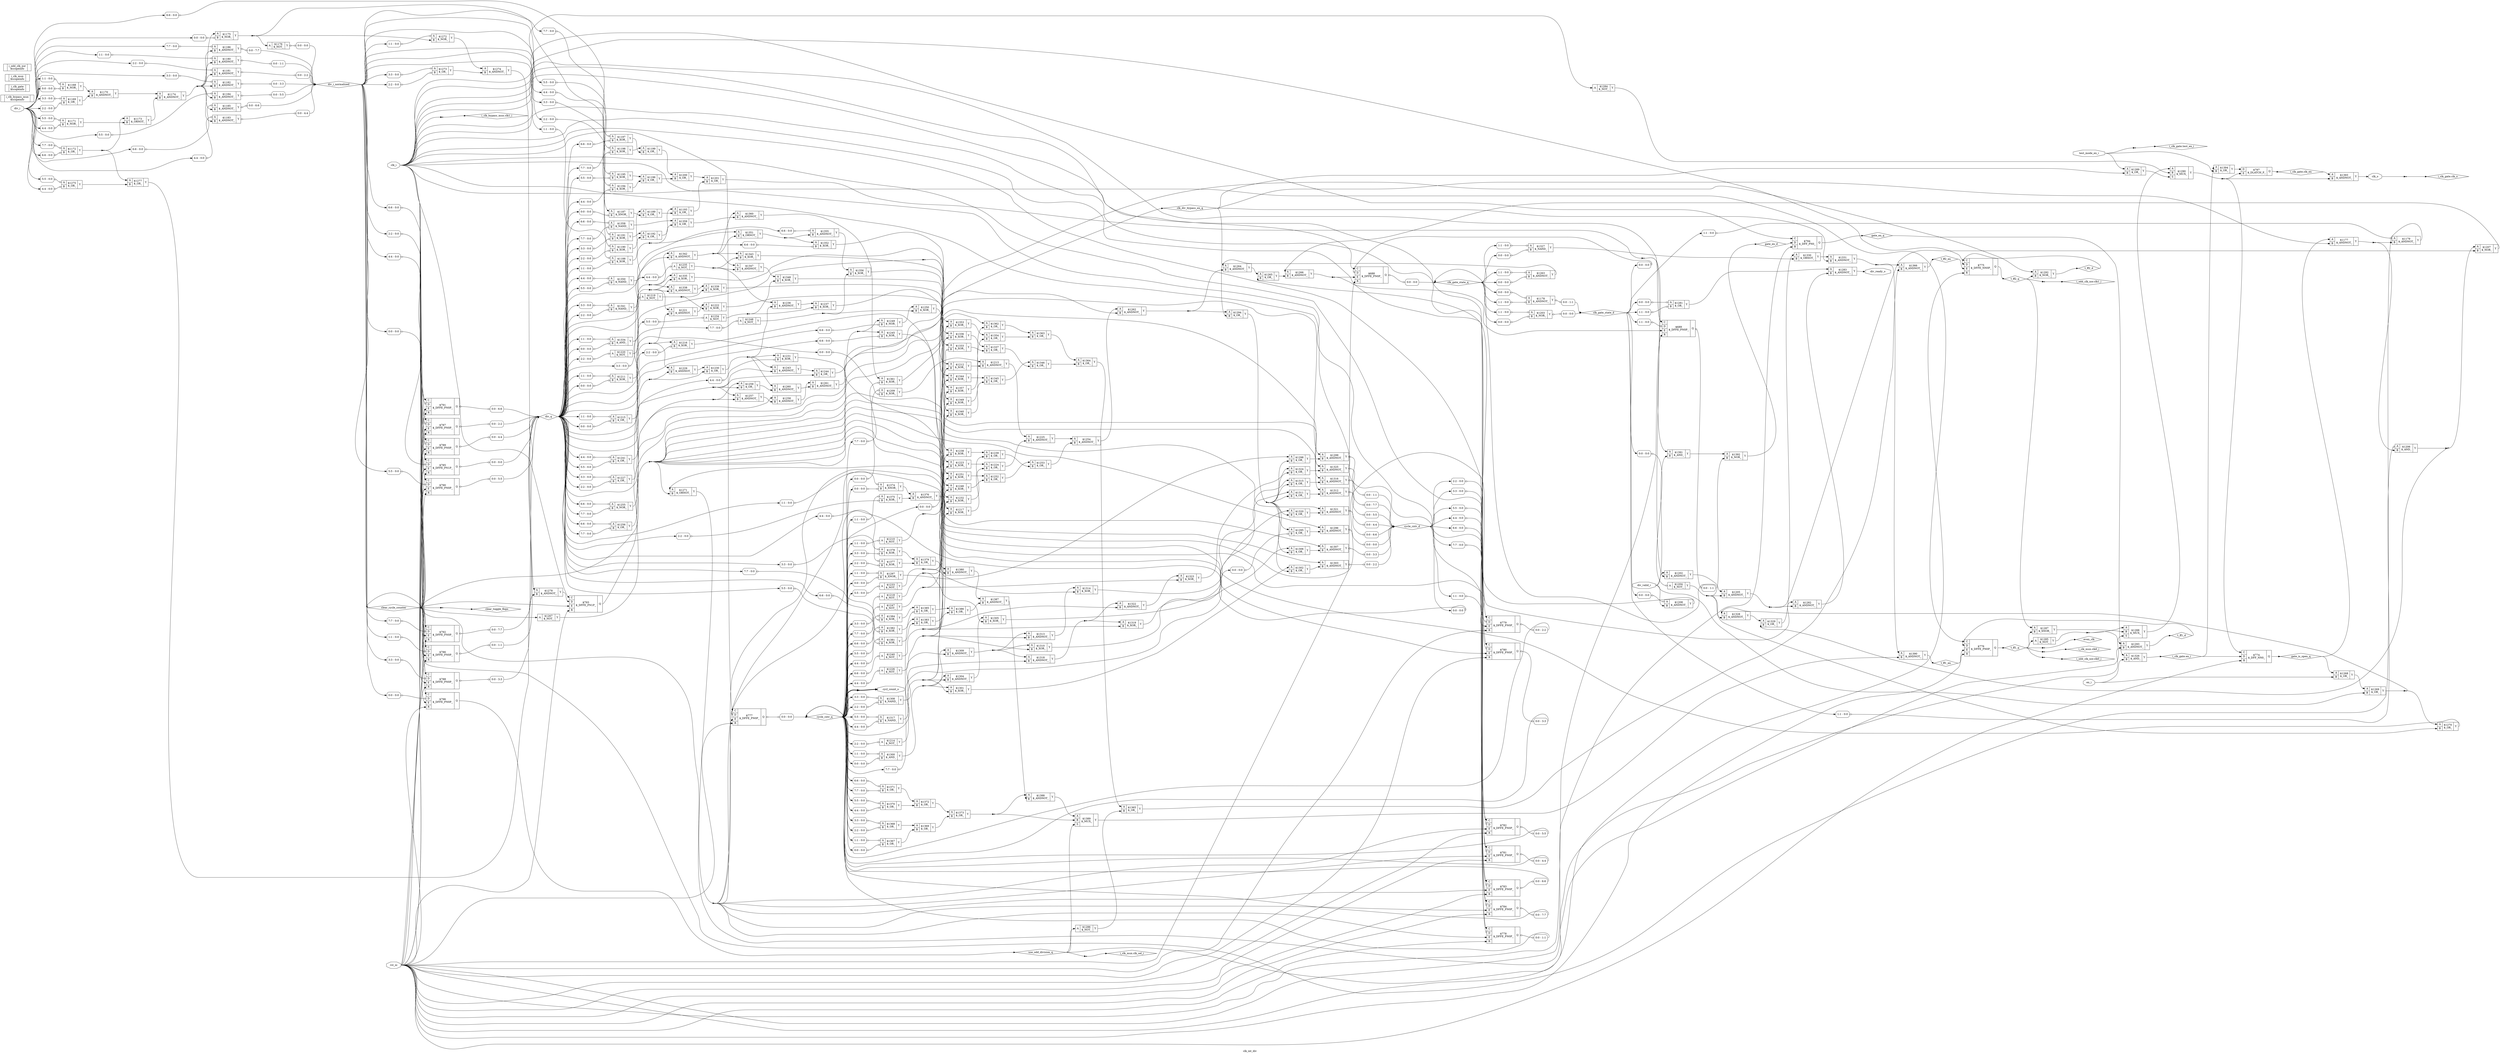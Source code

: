 digraph "clk_int_div" {
label="clk_int_div";
rankdir="LR";
remincross=true;
n194 [ shape=diamond, label="clear_cycle_counter", color="black", fontcolor="black"];
n195 [ shape=diamond, label="clear_toggle_flops", color="black", fontcolor="black"];
n196 [ shape=diamond, label="clk_div_bypass_en_q", color="black", fontcolor="black"];
n197 [ shape=diamond, label="clk_gate_state_d", color="black", fontcolor="black"];
n198 [ shape=diamond, label="clk_gate_state_q", color="black", fontcolor="black"];
n199 [ shape=octagon, label="clk_i", color="black", fontcolor="black"];
n200 [ shape=octagon, label="clk_o", color="black", fontcolor="black"];
n201 [ shape=octagon, label="cycl_count_o", color="black", fontcolor="black"];
n202 [ shape=diamond, label="cycle_cntr_d", color="black", fontcolor="black"];
n203 [ shape=diamond, label="cycle_cntr_q", color="black", fontcolor="black"];
n204 [ shape=octagon, label="div_i", color="black", fontcolor="black"];
n205 [ shape=diamond, label="div_i_normalized", color="black", fontcolor="black"];
n206 [ shape=diamond, label="div_q", color="black", fontcolor="black"];
n207 [ shape=octagon, label="div_ready_o", color="black", fontcolor="black"];
n208 [ shape=octagon, label="div_valid_i", color="black", fontcolor="black"];
n209 [ shape=octagon, label="en_i", color="black", fontcolor="black"];
n210 [ shape=diamond, label="even_clk", color="black", fontcolor="black"];
n211 [ shape=diamond, label="gate_en_d", color="black", fontcolor="black"];
n212 [ shape=diamond, label="gate_en_q", color="black", fontcolor="black"];
n213 [ shape=diamond, label="gate_is_open_q", color="black", fontcolor="black"];
n214 [ shape=diamond, label="i_clk_bypass_mux.clk1_i", color="black", fontcolor="black"];
n215 [ shape=diamond, label="i_clk_gate.clk_en", color="black", fontcolor="black"];
n216 [ shape=diamond, label="i_clk_gate.clk_o", color="black", fontcolor="black"];
n217 [ shape=diamond, label="i_clk_gate.en_i", color="black", fontcolor="black"];
n218 [ shape=diamond, label="i_clk_gate.test_en_i", color="black", fontcolor="black"];
n219 [ shape=diamond, label="i_clk_mux.clk0_i", color="black", fontcolor="black"];
n220 [ shape=diamond, label="i_clk_mux.clk_sel_i", color="black", fontcolor="black"];
n221 [ shape=diamond, label="i_odd_clk_xor.clk0_i", color="black", fontcolor="black"];
n222 [ shape=diamond, label="i_odd_clk_xor.clk1_i", color="black", fontcolor="black"];
n223 [ shape=octagon, label="rst_ni", color="black", fontcolor="black"];
n224 [ shape=diamond, label="t_ff1_d", color="black", fontcolor="black"];
n225 [ shape=diamond, label="t_ff1_en", color="black", fontcolor="black"];
n226 [ shape=diamond, label="t_ff1_q", color="black", fontcolor="black"];
n227 [ shape=diamond, label="t_ff2_d", color="black", fontcolor="black"];
n228 [ shape=diamond, label="t_ff2_en", color="black", fontcolor="black"];
n229 [ shape=diamond, label="t_ff2_q", color="black", fontcolor="black"];
n230 [ shape=octagon, label="test_mode_en_i", color="black", fontcolor="black"];
n231 [ shape=diamond, label="use_odd_division_q", color="black", fontcolor="black"];
c235 [ shape=record, label="{{<p232> A|<p233> B}|$1168\n$_NOR_|{<p234> Y}}",  ];
x0 [ shape=record, style=rounded, label="<s0> 1:1 - 0:0 ", color="black", fontcolor="black" ];
x0:e -> c235:p232:w [arrowhead=odiamond, arrowtail=odiamond, dir=both, color="black", fontcolor="black", label=""];
x1 [ shape=record, style=rounded, label="<s0> 0:0 - 0:0 ", color="black", fontcolor="black" ];
x1:e -> c235:p233:w [arrowhead=odiamond, arrowtail=odiamond, dir=both, color="black", fontcolor="black", label=""];
c236 [ shape=record, label="{{<p232> A|<p233> B}|$1169\n$_OR_|{<p234> Y}}",  ];
x2 [ shape=record, style=rounded, label="<s0> 3:3 - 0:0 ", color="black", fontcolor="black" ];
x2:e -> c236:p232:w [arrowhead=odiamond, arrowtail=odiamond, dir=both, color="black", fontcolor="black", label=""];
x3 [ shape=record, style=rounded, label="<s0> 2:2 - 0:0 ", color="black", fontcolor="black" ];
x3:e -> c236:p233:w [arrowhead=odiamond, arrowtail=odiamond, dir=both, color="black", fontcolor="black", label=""];
c237 [ shape=record, label="{{<p232> A|<p233> B}|$1170\n$_ANDNOT_|{<p234> Y}}",  ];
c238 [ shape=record, label="{{<p232> A|<p233> B}|$1171\n$_NOR_|{<p234> Y}}",  ];
x4 [ shape=record, style=rounded, label="<s0> 5:5 - 0:0 ", color="black", fontcolor="black" ];
x4:e -> c238:p232:w [arrowhead=odiamond, arrowtail=odiamond, dir=both, color="black", fontcolor="black", label=""];
x5 [ shape=record, style=rounded, label="<s0> 4:4 - 0:0 ", color="black", fontcolor="black" ];
x5:e -> c238:p233:w [arrowhead=odiamond, arrowtail=odiamond, dir=both, color="black", fontcolor="black", label=""];
c239 [ shape=record, label="{{<p232> A|<p233> B}|$1172\n$_OR_|{<p234> Y}}",  ];
x6 [ shape=record, style=rounded, label="<s0> 7:7 - 0:0 ", color="black", fontcolor="black" ];
x6:e -> c239:p232:w [arrowhead=odiamond, arrowtail=odiamond, dir=both, color="black", fontcolor="black", label=""];
x7 [ shape=record, style=rounded, label="<s0> 6:6 - 0:0 ", color="black", fontcolor="black" ];
x7:e -> c239:p233:w [arrowhead=odiamond, arrowtail=odiamond, dir=both, color="black", fontcolor="black", label=""];
c240 [ shape=record, label="{{<p232> A|<p233> B}|$1173\n$_ORNOT_|{<p234> Y}}",  ];
c241 [ shape=record, label="{{<p232> A|<p233> B}|$1174\n$_ANDNOT_|{<p234> Y}}",  ];
c242 [ shape=record, label="{{<p232> A|<p233> B}|$1175\n$_NOR_|{<p234> Y}}",  ];
x8 [ shape=record, style=rounded, label="<s0> 0:0 - 0:0 ", color="black", fontcolor="black" ];
x8:e -> c242:p233:w [arrowhead=odiamond, arrowtail=odiamond, dir=both, color="black", fontcolor="black", label=""];
c243 [ shape=record, label="{{<p232> A}|$1176\n$_NOT_|{<p234> Y}}",  ];
x9 [ shape=record, style=rounded, label="<s0> 0:0 - 0:0 ", color="black", fontcolor="black" ];
c243:p234:e -> x9:w [arrowhead=odiamond, arrowtail=odiamond, dir=both, color="black", fontcolor="black", label=""];
c244 [ shape=record, label="{{<p232> A|<p233> B}|$1177\n$_ANDNOT_|{<p234> Y}}",  ];
c245 [ shape=record, label="{{<p232> A|<p233> B}|$1178\n$_ANDNOT_|{<p234> Y}}",  ];
x10 [ shape=record, style=rounded, label="<s0> 0:0 - 0:0 ", color="black", fontcolor="black" ];
x10:e -> c245:p232:w [arrowhead=odiamond, arrowtail=odiamond, dir=both, color="black", fontcolor="black", label=""];
x11 [ shape=record, style=rounded, label="<s0> 1:1 - 0:0 ", color="black", fontcolor="black" ];
x11:e -> c245:p233:w [arrowhead=odiamond, arrowtail=odiamond, dir=both, color="black", fontcolor="black", label=""];
x12 [ shape=record, style=rounded, label="<s0> 0:0 - 1:1 ", color="black", fontcolor="black" ];
c245:p234:e -> x12:w [arrowhead=odiamond, arrowtail=odiamond, dir=both, color="black", fontcolor="black", label=""];
c246 [ shape=record, label="{{<p232> A|<p233> B}|$1179\n$_ANDNOT_|{<p234> Y}}",  ];
x13 [ shape=record, style=rounded, label="<s0> 1:1 - 0:0 ", color="black", fontcolor="black" ];
x13:e -> c246:p232:w [arrowhead=odiamond, arrowtail=odiamond, dir=both, color="black", fontcolor="black", label=""];
c247 [ shape=record, label="{{<p232> A|<p233> B}|$1180\n$_ANDNOT_|{<p234> Y}}",  ];
x14 [ shape=record, style=rounded, label="<s0> 1:1 - 0:0 ", color="black", fontcolor="black" ];
x14:e -> c247:p232:w [arrowhead=odiamond, arrowtail=odiamond, dir=both, color="black", fontcolor="black", label=""];
x15 [ shape=record, style=rounded, label="<s0> 0:0 - 1:1 ", color="black", fontcolor="black" ];
c247:p234:e -> x15:w [arrowhead=odiamond, arrowtail=odiamond, dir=both, color="black", fontcolor="black", label=""];
c248 [ shape=record, label="{{<p232> A|<p233> B}|$1181\n$_ANDNOT_|{<p234> Y}}",  ];
x16 [ shape=record, style=rounded, label="<s0> 2:2 - 0:0 ", color="black", fontcolor="black" ];
x16:e -> c248:p232:w [arrowhead=odiamond, arrowtail=odiamond, dir=both, color="black", fontcolor="black", label=""];
x17 [ shape=record, style=rounded, label="<s0> 0:0 - 2:2 ", color="black", fontcolor="black" ];
c248:p234:e -> x17:w [arrowhead=odiamond, arrowtail=odiamond, dir=both, color="black", fontcolor="black", label=""];
c249 [ shape=record, label="{{<p232> A|<p233> B}|$1182\n$_ANDNOT_|{<p234> Y}}",  ];
x18 [ shape=record, style=rounded, label="<s0> 3:3 - 0:0 ", color="black", fontcolor="black" ];
x18:e -> c249:p232:w [arrowhead=odiamond, arrowtail=odiamond, dir=both, color="black", fontcolor="black", label=""];
x19 [ shape=record, style=rounded, label="<s0> 0:0 - 3:3 ", color="black", fontcolor="black" ];
c249:p234:e -> x19:w [arrowhead=odiamond, arrowtail=odiamond, dir=both, color="black", fontcolor="black", label=""];
c250 [ shape=record, label="{{<p232> A|<p233> B}|$1183\n$_ANDNOT_|{<p234> Y}}",  ];
x20 [ shape=record, style=rounded, label="<s0> 4:4 - 0:0 ", color="black", fontcolor="black" ];
x20:e -> c250:p232:w [arrowhead=odiamond, arrowtail=odiamond, dir=both, color="black", fontcolor="black", label=""];
x21 [ shape=record, style=rounded, label="<s0> 0:0 - 4:4 ", color="black", fontcolor="black" ];
c250:p234:e -> x21:w [arrowhead=odiamond, arrowtail=odiamond, dir=both, color="black", fontcolor="black", label=""];
c251 [ shape=record, label="{{<p232> A|<p233> B}|$1184\n$_ANDNOT_|{<p234> Y}}",  ];
x22 [ shape=record, style=rounded, label="<s0> 5:5 - 0:0 ", color="black", fontcolor="black" ];
x22:e -> c251:p232:w [arrowhead=odiamond, arrowtail=odiamond, dir=both, color="black", fontcolor="black", label=""];
x23 [ shape=record, style=rounded, label="<s0> 0:0 - 5:5 ", color="black", fontcolor="black" ];
c251:p234:e -> x23:w [arrowhead=odiamond, arrowtail=odiamond, dir=both, color="black", fontcolor="black", label=""];
c252 [ shape=record, label="{{<p232> A|<p233> B}|$1185\n$_ANDNOT_|{<p234> Y}}",  ];
x24 [ shape=record, style=rounded, label="<s0> 6:6 - 0:0 ", color="black", fontcolor="black" ];
x24:e -> c252:p232:w [arrowhead=odiamond, arrowtail=odiamond, dir=both, color="black", fontcolor="black", label=""];
x25 [ shape=record, style=rounded, label="<s0> 0:0 - 6:6 ", color="black", fontcolor="black" ];
c252:p234:e -> x25:w [arrowhead=odiamond, arrowtail=odiamond, dir=both, color="black", fontcolor="black", label=""];
c253 [ shape=record, label="{{<p232> A|<p233> B}|$1186\n$_ANDNOT_|{<p234> Y}}",  ];
x26 [ shape=record, style=rounded, label="<s0> 7:7 - 0:0 ", color="black", fontcolor="black" ];
x26:e -> c253:p232:w [arrowhead=odiamond, arrowtail=odiamond, dir=both, color="black", fontcolor="black", label=""];
x27 [ shape=record, style=rounded, label="<s0> 0:0 - 7:7 ", color="black", fontcolor="black" ];
c253:p234:e -> x27:w [arrowhead=odiamond, arrowtail=odiamond, dir=both, color="black", fontcolor="black", label=""];
c254 [ shape=record, label="{{<p232> A|<p233> B}|$1187\n$_XNOR_|{<p234> Y}}",  ];
x28 [ shape=record, style=rounded, label="<s0> 0:0 - 0:0 ", color="black", fontcolor="black" ];
x28:e -> c254:p233:w [arrowhead=odiamond, arrowtail=odiamond, dir=both, color="black", fontcolor="black", label=""];
c255 [ shape=record, label="{{<p232> A|<p233> B}|$1188\n$_XOR_|{<p234> Y}}",  ];
x29 [ shape=record, style=rounded, label="<s0> 1:1 - 0:0 ", color="black", fontcolor="black" ];
x29:e -> c255:p232:w [arrowhead=odiamond, arrowtail=odiamond, dir=both, color="black", fontcolor="black", label=""];
x30 [ shape=record, style=rounded, label="<s0> 1:1 - 0:0 ", color="black", fontcolor="black" ];
x30:e -> c255:p233:w [arrowhead=odiamond, arrowtail=odiamond, dir=both, color="black", fontcolor="black", label=""];
c256 [ shape=record, label="{{<p232> A|<p233> B}|$1189\n$_OR_|{<p234> Y}}",  ];
c257 [ shape=record, label="{{<p232> A|<p233> B}|$1190\n$_XOR_|{<p234> Y}}",  ];
x31 [ shape=record, style=rounded, label="<s0> 2:2 - 0:0 ", color="black", fontcolor="black" ];
x31:e -> c257:p232:w [arrowhead=odiamond, arrowtail=odiamond, dir=both, color="black", fontcolor="black", label=""];
x32 [ shape=record, style=rounded, label="<s0> 2:2 - 0:0 ", color="black", fontcolor="black" ];
x32:e -> c257:p233:w [arrowhead=odiamond, arrowtail=odiamond, dir=both, color="black", fontcolor="black", label=""];
c258 [ shape=record, label="{{<p232> A|<p233> B}|$1191\n$_XOR_|{<p234> Y}}",  ];
x33 [ shape=record, style=rounded, label="<s0> 3:3 - 0:0 ", color="black", fontcolor="black" ];
x33:e -> c258:p232:w [arrowhead=odiamond, arrowtail=odiamond, dir=both, color="black", fontcolor="black", label=""];
x34 [ shape=record, style=rounded, label="<s0> 3:3 - 0:0 ", color="black", fontcolor="black" ];
x34:e -> c258:p233:w [arrowhead=odiamond, arrowtail=odiamond, dir=both, color="black", fontcolor="black", label=""];
c259 [ shape=record, label="{{<p232> A|<p233> B}|$1192\n$_OR_|{<p234> Y}}",  ];
c260 [ shape=record, label="{{<p232> A|<p233> B}|$1193\n$_OR_|{<p234> Y}}",  ];
c261 [ shape=record, label="{{<p232> A|<p233> B}|$1194\n$_XOR_|{<p234> Y}}",  ];
x35 [ shape=record, style=rounded, label="<s0> 4:4 - 0:0 ", color="black", fontcolor="black" ];
x35:e -> c261:p232:w [arrowhead=odiamond, arrowtail=odiamond, dir=both, color="black", fontcolor="black", label=""];
x36 [ shape=record, style=rounded, label="<s0> 4:4 - 0:0 ", color="black", fontcolor="black" ];
x36:e -> c261:p233:w [arrowhead=odiamond, arrowtail=odiamond, dir=both, color="black", fontcolor="black", label=""];
c262 [ shape=record, label="{{<p232> A|<p233> B}|$1195\n$_XOR_|{<p234> Y}}",  ];
x37 [ shape=record, style=rounded, label="<s0> 5:5 - 0:0 ", color="black", fontcolor="black" ];
x37:e -> c262:p232:w [arrowhead=odiamond, arrowtail=odiamond, dir=both, color="black", fontcolor="black", label=""];
x38 [ shape=record, style=rounded, label="<s0> 5:5 - 0:0 ", color="black", fontcolor="black" ];
x38:e -> c262:p233:w [arrowhead=odiamond, arrowtail=odiamond, dir=both, color="black", fontcolor="black", label=""];
c263 [ shape=record, label="{{<p232> A|<p233> B}|$1196\n$_OR_|{<p234> Y}}",  ];
c264 [ shape=record, label="{{<p232> A|<p233> B}|$1197\n$_XOR_|{<p234> Y}}",  ];
x39 [ shape=record, style=rounded, label="<s0> 6:6 - 0:0 ", color="black", fontcolor="black" ];
x39:e -> c264:p232:w [arrowhead=odiamond, arrowtail=odiamond, dir=both, color="black", fontcolor="black", label=""];
x40 [ shape=record, style=rounded, label="<s0> 6:6 - 0:0 ", color="black", fontcolor="black" ];
x40:e -> c264:p233:w [arrowhead=odiamond, arrowtail=odiamond, dir=both, color="black", fontcolor="black", label=""];
c265 [ shape=record, label="{{<p232> A|<p233> B}|$1198\n$_XOR_|{<p234> Y}}",  ];
x41 [ shape=record, style=rounded, label="<s0> 7:7 - 0:0 ", color="black", fontcolor="black" ];
x41:e -> c265:p232:w [arrowhead=odiamond, arrowtail=odiamond, dir=both, color="black", fontcolor="black", label=""];
x42 [ shape=record, style=rounded, label="<s0> 7:7 - 0:0 ", color="black", fontcolor="black" ];
x42:e -> c265:p233:w [arrowhead=odiamond, arrowtail=odiamond, dir=both, color="black", fontcolor="black", label=""];
c266 [ shape=record, label="{{<p232> A|<p233> B}|$1199\n$_OR_|{<p234> Y}}",  ];
c267 [ shape=record, label="{{<p232> A|<p233> B}|$1200\n$_OR_|{<p234> Y}}",  ];
c268 [ shape=record, label="{{<p232> A|<p233> B}|$1201\n$_OR_|{<p234> Y}}",  ];
c269 [ shape=record, label="{{<p232> A|<p233> B}|$1202\n$_ANDNOT_|{<p234> Y}}",  ];
c270 [ shape=record, label="{{<p232> A|<p233> B}|$1203\n$_NOR_|{<p234> Y}}",  ];
x43 [ shape=record, style=rounded, label="<s0> 1:1 - 0:0 ", color="black", fontcolor="black" ];
x43:e -> c270:p232:w [arrowhead=odiamond, arrowtail=odiamond, dir=both, color="black", fontcolor="black", label=""];
x44 [ shape=record, style=rounded, label="<s0> 0:0 - 0:0 ", color="black", fontcolor="black" ];
x44:e -> c270:p233:w [arrowhead=odiamond, arrowtail=odiamond, dir=both, color="black", fontcolor="black", label=""];
x45 [ shape=record, style=rounded, label="<s0> 0:0 - 0:0 ", color="black", fontcolor="black" ];
c270:p234:e -> x45:w [arrowhead=odiamond, arrowtail=odiamond, dir=both, color="black", fontcolor="black", label=""];
c271 [ shape=record, label="{{<p232> A}|$1204\n$_NOT_|{<p234> Y}}",  ];
x46 [ shape=record, style=rounded, label="<s0> 0:0 - 0:0 ", color="black", fontcolor="black" ];
x46:e -> c271:p232:w [arrowhead=odiamond, arrowtail=odiamond, dir=both, color="black", fontcolor="black", label=""];
c272 [ shape=record, label="{{<p232> A|<p233> B}|$1205\n$_ANDNOT_|{<p234> Y}}",  ];
c273 [ shape=record, label="{{<p232> A|<p233> B}|$1206\n$_AND_|{<p234> Y}}",  ];
x47 [ shape=record, style=rounded, label="<s0> 1:1 - 0:0 ", color="black", fontcolor="black" ];
x47:e -> c273:p232:w [arrowhead=odiamond, arrowtail=odiamond, dir=both, color="black", fontcolor="black", label=""];
c274 [ shape=record, label="{{<p232> A|<p233> B}|$1207\n$_NOR_|{<p234> Y}}",  ];
c275 [ shape=record, label="{{<p232> A|<p233> B}|$1208\n$_ANDNOT_|{<p234> Y}}",  ];
x48 [ shape=record, style=rounded, label="<s0> 0:0 - 0:0 ", color="black", fontcolor="black" ];
x48:e -> c275:p232:w [arrowhead=odiamond, arrowtail=odiamond, dir=both, color="black", fontcolor="black", label=""];
c276 [ shape=record, label="{{<p232> A|<p233> B}|$1209\n$_XOR_|{<p234> Y}}",  ];
x49 [ shape=record, style=rounded, label="<s0> 0:0 - 0:0 ", color="black", fontcolor="black" ];
x49:e -> c276:p232:w [arrowhead=odiamond, arrowtail=odiamond, dir=both, color="black", fontcolor="black", label=""];
x50 [ shape=record, style=rounded, label="<s0> 0:0 - 0:0 ", color="black", fontcolor="black" ];
x50:e -> c276:p233:w [arrowhead=odiamond, arrowtail=odiamond, dir=both, color="black", fontcolor="black", label=""];
c277 [ shape=record, label="{{<p232> A}|$1210\n$_NOT_|{<p234> Y}}",  ];
x51 [ shape=record, style=rounded, label="<s0> 1:1 - 0:0 ", color="black", fontcolor="black" ];
x51:e -> c277:p232:w [arrowhead=odiamond, arrowtail=odiamond, dir=both, color="black", fontcolor="black", label=""];
c278 [ shape=record, label="{{<p232> A|<p233> B}|$1211\n$_XOR_|{<p234> Y}}",  ];
x52 [ shape=record, style=rounded, label="<s0> 1:1 - 0:0 ", color="black", fontcolor="black" ];
x52:e -> c278:p232:w [arrowhead=odiamond, arrowtail=odiamond, dir=both, color="black", fontcolor="black", label=""];
x53 [ shape=record, style=rounded, label="<s0> 0:0 - 0:0 ", color="black", fontcolor="black" ];
x53:e -> c278:p233:w [arrowhead=odiamond, arrowtail=odiamond, dir=both, color="black", fontcolor="black", label=""];
c279 [ shape=record, label="{{<p232> A|<p233> B}|$1212\n$_XOR_|{<p234> Y}}",  ];
c280 [ shape=record, label="{{<p232> A|<p233> B}|$1213\n$_ANDNOT_|{<p234> Y}}",  ];
c281 [ shape=record, label="{{<p232> A}|$1214\n$_NOT_|{<p234> Y}}",  ];
x54 [ shape=record, style=rounded, label="<s0> 2:2 - 0:0 ", color="black", fontcolor="black" ];
x54:e -> c281:p232:w [arrowhead=odiamond, arrowtail=odiamond, dir=both, color="black", fontcolor="black", label=""];
c282 [ shape=record, label="{{<p232> A|<p233> B}|$1215\n$_OR_|{<p234> Y}}",  ];
x55 [ shape=record, style=rounded, label="<s0> 1:1 - 0:0 ", color="black", fontcolor="black" ];
x55:e -> c282:p232:w [arrowhead=odiamond, arrowtail=odiamond, dir=both, color="black", fontcolor="black", label=""];
x56 [ shape=record, style=rounded, label="<s0> 0:0 - 0:0 ", color="black", fontcolor="black" ];
x56:e -> c282:p233:w [arrowhead=odiamond, arrowtail=odiamond, dir=both, color="black", fontcolor="black", label=""];
c283 [ shape=record, label="{{<p232> A|<p233> B}|$1216\n$_XOR_|{<p234> Y}}",  ];
x57 [ shape=record, style=rounded, label="<s0> 2:2 - 0:0 ", color="black", fontcolor="black" ];
x57:e -> c283:p233:w [arrowhead=odiamond, arrowtail=odiamond, dir=both, color="black", fontcolor="black", label=""];
c284 [ shape=record, label="{{<p232> A|<p233> B}|$1217\n$_XOR_|{<p234> Y}}",  ];
c285 [ shape=record, label="{{<p232> A}|$1218\n$_NOT_|{<p234> Y}}",  ];
x58 [ shape=record, style=rounded, label="<s0> 3:3 - 0:0 ", color="black", fontcolor="black" ];
x58:e -> c285:p232:w [arrowhead=odiamond, arrowtail=odiamond, dir=both, color="black", fontcolor="black", label=""];
c286 [ shape=record, label="{{<p232> A}|$1219\n$_NOT_|{<p234> Y}}",  ];
x59 [ shape=record, style=rounded, label="<s0> 3:3 - 0:0 ", color="black", fontcolor="black" ];
x59:e -> c286:p232:w [arrowhead=odiamond, arrowtail=odiamond, dir=both, color="black", fontcolor="black", label=""];
c287 [ shape=record, label="{{<p232> A}|$1220\n$_NOT_|{<p234> Y}}",  ];
x60 [ shape=record, style=rounded, label="<s0> 2:2 - 0:0 ", color="black", fontcolor="black" ];
x60:e -> c287:p232:w [arrowhead=odiamond, arrowtail=odiamond, dir=both, color="black", fontcolor="black", label=""];
c288 [ shape=record, label="{{<p232> A|<p233> B}|$1221\n$_ANDNOT_|{<p234> Y}}",  ];
c289 [ shape=record, label="{{<p232> A|<p233> B}|$1222\n$_XOR_|{<p234> Y}}",  ];
c290 [ shape=record, label="{{<p232> A|<p233> B}|$1223\n$_XOR_|{<p234> Y}}",  ];
c291 [ shape=record, label="{{<p232> A|<p233> B}|$1224\n$_OR_|{<p234> Y}}",  ];
c292 [ shape=record, label="{{<p232> A|<p233> B}|$1225\n$_ANDNOT_|{<p234> Y}}",  ];
c293 [ shape=record, label="{{<p232> A}|$1226\n$_NOT_|{<p234> Y}}",  ];
x61 [ shape=record, style=rounded, label="<s0> 4:4 - 0:0 ", color="black", fontcolor="black" ];
x61:e -> c293:p232:w [arrowhead=odiamond, arrowtail=odiamond, dir=both, color="black", fontcolor="black", label=""];
c294 [ shape=record, label="{{<p232> A|<p233> B}|$1227\n$_OR_|{<p234> Y}}",  ];
x62 [ shape=record, style=rounded, label="<s0> 3:3 - 0:0 ", color="black", fontcolor="black" ];
x62:e -> c294:p232:w [arrowhead=odiamond, arrowtail=odiamond, dir=both, color="black", fontcolor="black", label=""];
x63 [ shape=record, style=rounded, label="<s0> 2:2 - 0:0 ", color="black", fontcolor="black" ];
x63:e -> c294:p233:w [arrowhead=odiamond, arrowtail=odiamond, dir=both, color="black", fontcolor="black", label=""];
c295 [ shape=record, label="{{<p232> A|<p233> B}|$1229\n$_ANDNOT_|{<p234> Y}}",  ];
c296 [ shape=record, label="{{<p232> A|<p233> B}|$1230\n$_OR_|{<p234> Y}}",  ];
c297 [ shape=record, label="{{<p232> A|<p233> B}|$1231\n$_XOR_|{<p234> Y}}",  ];
x64 [ shape=record, style=rounded, label="<s0> 4:4 - 0:0 ", color="black", fontcolor="black" ];
x64:e -> c297:p233:w [arrowhead=odiamond, arrowtail=odiamond, dir=both, color="black", fontcolor="black", label=""];
c298 [ shape=record, label="{{<p232> A|<p233> B}|$1232\n$_XOR_|{<p234> Y}}",  ];
c299 [ shape=record, label="{{<p232> A}|$1233\n$_NOT_|{<p234> Y}}",  ];
x65 [ shape=record, style=rounded, label="<s0> 5:5 - 0:0 ", color="black", fontcolor="black" ];
x65:e -> c299:p232:w [arrowhead=odiamond, arrowtail=odiamond, dir=both, color="black", fontcolor="black", label=""];
c300 [ shape=record, label="{{<p232> A}|$1234\n$_NOT_|{<p234> Y}}",  ];
x66 [ shape=record, style=rounded, label="<s0> 5:5 - 0:0 ", color="black", fontcolor="black" ];
x66:e -> c300:p232:w [arrowhead=odiamond, arrowtail=odiamond, dir=both, color="black", fontcolor="black", label=""];
c301 [ shape=record, label="{{<p232> A}|$1235\n$_NOT_|{<p234> Y}}",  ];
x67 [ shape=record, style=rounded, label="<s0> 4:4 - 0:0 ", color="black", fontcolor="black" ];
x67:e -> c301:p232:w [arrowhead=odiamond, arrowtail=odiamond, dir=both, color="black", fontcolor="black", label=""];
c302 [ shape=record, label="{{<p232> A|<p233> B}|$1236\n$_ANDNOT_|{<p234> Y}}",  ];
c303 [ shape=record, label="{{<p232> A|<p233> B}|$1237\n$_XOR_|{<p234> Y}}",  ];
c304 [ shape=record, label="{{<p232> A|<p233> B}|$1238\n$_XOR_|{<p234> Y}}",  ];
c305 [ shape=record, label="{{<p232> A|<p233> B}|$1239\n$_OR_|{<p234> Y}}",  ];
c306 [ shape=record, label="{{<p232> A}|$1240\n$_NOT_|{<p234> Y}}",  ];
x68 [ shape=record, style=rounded, label="<s0> 6:6 - 0:0 ", color="black", fontcolor="black" ];
x68:e -> c306:p232:w [arrowhead=odiamond, arrowtail=odiamond, dir=both, color="black", fontcolor="black", label=""];
c307 [ shape=record, label="{{<p232> A|<p233> B}|$1241\n$_OR_|{<p234> Y}}",  ];
x69 [ shape=record, style=rounded, label="<s0> 4:4 - 0:0 ", color="black", fontcolor="black" ];
x69:e -> c307:p232:w [arrowhead=odiamond, arrowtail=odiamond, dir=both, color="black", fontcolor="black", label=""];
x70 [ shape=record, style=rounded, label="<s0> 5:5 - 0:0 ", color="black", fontcolor="black" ];
x70:e -> c307:p233:w [arrowhead=odiamond, arrowtail=odiamond, dir=both, color="black", fontcolor="black", label=""];
c308 [ shape=record, label="{{<p232> A|<p233> B}|$1243\n$_ANDNOT_|{<p234> Y}}",  ];
c309 [ shape=record, label="{{<p232> A|<p233> B}|$1244\n$_OR_|{<p234> Y}}",  ];
c310 [ shape=record, label="{{<p232> A|<p233> B}|$1245\n$_XOR_|{<p234> Y}}",  ];
x71 [ shape=record, style=rounded, label="<s0> 6:6 - 0:0 ", color="black", fontcolor="black" ];
x71:e -> c310:p233:w [arrowhead=odiamond, arrowtail=odiamond, dir=both, color="black", fontcolor="black", label=""];
c311 [ shape=record, label="{{<p232> A|<p233> B}|$1246\n$_XOR_|{<p234> Y}}",  ];
c312 [ shape=record, label="{{<p232> A}|$1247\n$_NOT_|{<p234> Y}}",  ];
x72 [ shape=record, style=rounded, label="<s0> 7:7 - 0:0 ", color="black", fontcolor="black" ];
x72:e -> c312:p232:w [arrowhead=odiamond, arrowtail=odiamond, dir=both, color="black", fontcolor="black", label=""];
c313 [ shape=record, label="{{<p232> A}|$1248\n$_NOT_|{<p234> Y}}",  ];
x73 [ shape=record, style=rounded, label="<s0> 7:7 - 0:0 ", color="black", fontcolor="black" ];
x73:e -> c313:p232:w [arrowhead=odiamond, arrowtail=odiamond, dir=both, color="black", fontcolor="black", label=""];
c314 [ shape=record, label="{{<p232> A|<p233> B}|$1249\n$_NOR_|{<p234> Y}}",  ];
x74 [ shape=record, style=rounded, label="<s0> 6:6 - 0:0 ", color="black", fontcolor="black" ];
x74:e -> c314:p233:w [arrowhead=odiamond, arrowtail=odiamond, dir=both, color="black", fontcolor="black", label=""];
c315 [ shape=record, label="{{<p232> A|<p233> B}|$1250\n$_XOR_|{<p234> Y}}",  ];
c316 [ shape=record, label="{{<p232> A|<p233> B}|$1251\n$_XOR_|{<p234> Y}}",  ];
c317 [ shape=record, label="{{<p232> A|<p233> B}|$1252\n$_OR_|{<p234> Y}}",  ];
c318 [ shape=record, label="{{<p232> A|<p233> B}|$1253\n$_OR_|{<p234> Y}}",  ];
c319 [ shape=record, label="{{<p232> A|<p233> B}|$1254\n$_ANDNOT_|{<p234> Y}}",  ];
c320 [ shape=record, label="{{<p232> A|<p233> B}|$1255\n$_NOR_|{<p234> Y}}",  ];
x75 [ shape=record, style=rounded, label="<s0> 6:6 - 0:0 ", color="black", fontcolor="black" ];
x75:e -> c320:p232:w [arrowhead=odiamond, arrowtail=odiamond, dir=both, color="black", fontcolor="black", label=""];
x76 [ shape=record, style=rounded, label="<s0> 7:7 - 0:0 ", color="black", fontcolor="black" ];
x76:e -> c320:p233:w [arrowhead=odiamond, arrowtail=odiamond, dir=both, color="black", fontcolor="black", label=""];
c321 [ shape=record, label="{{<p232> A|<p233> B}|$1256\n$_OR_|{<p234> Y}}",  ];
x77 [ shape=record, style=rounded, label="<s0> 6:6 - 0:0 ", color="black", fontcolor="black" ];
x77:e -> c321:p232:w [arrowhead=odiamond, arrowtail=odiamond, dir=both, color="black", fontcolor="black", label=""];
x78 [ shape=record, style=rounded, label="<s0> 7:7 - 0:0 ", color="black", fontcolor="black" ];
x78:e -> c321:p233:w [arrowhead=odiamond, arrowtail=odiamond, dir=both, color="black", fontcolor="black", label=""];
c322 [ shape=record, label="{{<p232> A|<p233> B}|$1257\n$_ANDNOT_|{<p234> Y}}",  ];
c323 [ shape=record, label="{{<p232> A|<p233> B}|$1258\n$_ANDNOT_|{<p234> Y}}",  ];
c324 [ shape=record, label="{{<p232> A|<p233> B}|$1259\n$_OR_|{<p234> Y}}",  ];
c325 [ shape=record, label="{{<p232> A|<p233> B}|$1260\n$_ANDNOT_|{<p234> Y}}",  ];
c326 [ shape=record, label="{{<p232> A|<p233> B}|$1261\n$_ANDNOT_|{<p234> Y}}",  ];
c327 [ shape=record, label="{{<p232> A|<p233> B}|$1262\n$_ANDNOT_|{<p234> Y}}",  ];
c328 [ shape=record, label="{{<p232> A|<p233> B}|$1263\n$_ANDNOT_|{<p234> Y}}",  ];
x79 [ shape=record, style=rounded, label="<s0> 1:1 - 0:0 ", color="black", fontcolor="black" ];
x79:e -> c328:p232:w [arrowhead=odiamond, arrowtail=odiamond, dir=both, color="black", fontcolor="black", label=""];
x80 [ shape=record, style=rounded, label="<s0> 0:0 - 0:0 ", color="black", fontcolor="black" ];
x80:e -> c328:p233:w [arrowhead=odiamond, arrowtail=odiamond, dir=both, color="black", fontcolor="black", label=""];
c329 [ shape=record, label="{{<p232> A|<p233> B}|$1264\n$_ANDNOT_|{<p234> Y}}",  ];
c330 [ shape=record, label="{{<p232> A|<p233> B}|$1265\n$_OR_|{<p234> Y}}",  ];
c331 [ shape=record, label="{{<p232> A|<p233> B}|$1266\n$_ANDNOT_|{<p234> Y}}",  ];
c332 [ shape=record, label="{{<p232> A}|$1267\n$_NOT_|{<p234> Y}}",  ];
c333 [ shape=record, label="{{<p232> A|<p233> B}|$1268\n$_OR_|{<p234> Y}}",  ];
c334 [ shape=record, label="{{<p232> A|<p233> B}|$1269\n$_OR_|{<p234> Y}}",  ];
c335 [ shape=record, label="{{<p232> A|<p233> B}|$1270\n$_OR_|{<p234> Y}}",  ];
c336 [ shape=record, label="{{<p232> A|<p233> B}|$1271\n$_ORNOT_|{<p234> Y}}",  ];
c337 [ shape=record, label="{{<p232> A|<p233> B}|$1272\n$_NOR_|{<p234> Y}}",  ];
x81 [ shape=record, style=rounded, label="<s0> 1:1 - 0:0 ", color="black", fontcolor="black" ];
x81:e -> c337:p232:w [arrowhead=odiamond, arrowtail=odiamond, dir=both, color="black", fontcolor="black", label=""];
c338 [ shape=record, label="{{<p232> A|<p233> B}|$1273\n$_OR_|{<p234> Y}}",  ];
x82 [ shape=record, style=rounded, label="<s0> 3:3 - 0:0 ", color="black", fontcolor="black" ];
x82:e -> c338:p232:w [arrowhead=odiamond, arrowtail=odiamond, dir=both, color="black", fontcolor="black", label=""];
x83 [ shape=record, style=rounded, label="<s0> 2:2 - 0:0 ", color="black", fontcolor="black" ];
x83:e -> c338:p233:w [arrowhead=odiamond, arrowtail=odiamond, dir=both, color="black", fontcolor="black", label=""];
c339 [ shape=record, label="{{<p232> A|<p233> B}|$1274\n$_ANDNOT_|{<p234> Y}}",  ];
c340 [ shape=record, label="{{<p232> A|<p233> B}|$1275\n$_OR_|{<p234> Y}}",  ];
x84 [ shape=record, style=rounded, label="<s0> 5:5 - 0:0 ", color="black", fontcolor="black" ];
x84:e -> c340:p232:w [arrowhead=odiamond, arrowtail=odiamond, dir=both, color="black", fontcolor="black", label=""];
x85 [ shape=record, style=rounded, label="<s0> 4:4 - 0:0 ", color="black", fontcolor="black" ];
x85:e -> c340:p233:w [arrowhead=odiamond, arrowtail=odiamond, dir=both, color="black", fontcolor="black", label=""];
c341 [ shape=record, label="{{<p232> A|<p233> B}|$1277\n$_OR_|{<p234> Y}}",  ];
c342 [ shape=record, label="{{<p232> A|<p233> B}|$1278\n$_ANDNOT_|{<p234> Y}}",  ];
c343 [ shape=record, label="{{<p232> A|<p233> B}|$1281\n$_OR_|{<p234> Y}}",  ];
x86 [ shape=record, style=rounded, label="<s0> 0:0 - 0:0 ", color="black", fontcolor="black" ];
x86:e -> c343:p232:w [arrowhead=odiamond, arrowtail=odiamond, dir=both, color="black", fontcolor="black", label=""];
x87 [ shape=record, style=rounded, label="<s0> 1:1 - 0:0 ", color="black", fontcolor="black" ];
x87:e -> c343:p233:w [arrowhead=odiamond, arrowtail=odiamond, dir=both, color="black", fontcolor="black", label=""];
c344 [ shape=record, label="{{<p232> A|<p233> B}|$1282\n$_ANDNOT_|{<p234> Y}}",  ];
c345 [ shape=record, label="{{<p232> A|<p233> B}|$1283\n$_ANDNOT_|{<p234> Y}}",  ];
c346 [ shape=record, label="{{<p232> A}|$1284\n$_NOT_|{<p234> Y}}",  ];
c347 [ shape=record, label="{{<p232> A}|$1285\n$_NOT_|{<p234> Y}}",  ];
c348 [ shape=record, label="{{<p232> A}|$1286\n$_NOT_|{<p234> Y}}",  ];
c349 [ shape=record, label="{{<p232> A|<p233> B}|$1287\n$_XNOR_|{<p234> Y}}",  ];
c351 [ shape=record, label="{{<p232> A|<p233> B|<p350> S}|$1288\n$_MUX_|{<p234> Y}}",  ];
c352 [ shape=record, label="{{<p232> A|<p233> B}|$1289\n$_OR_|{<p234> Y}}",  ];
c353 [ shape=record, label="{{<p232> A|<p233> B|<p350> S}|$1290\n$_MUX_|{<p234> Y}}",  ];
c354 [ shape=record, label="{{<p232> A|<p233> B}|$1292\n$_NOR_|{<p234> Y}}",  ];
c355 [ shape=record, label="{{<p232> A|<p233> B}|$1293\n$_ANDNOT_|{<p234> Y}}",  ];
c356 [ shape=record, label="{{<p232> A|<p233> B}|$1294\n$_OR_|{<p234> Y}}",  ];
c357 [ shape=record, label="{{<p232> A|<p233> B}|$1295\n$_OR_|{<p234> Y}}",  ];
x88 [ shape=record, style=rounded, label="<s0> 0:0 - 0:0 ", color="black", fontcolor="black" ];
x88:e -> c357:p233:w [arrowhead=odiamond, arrowtail=odiamond, dir=both, color="black", fontcolor="black", label=""];
c358 [ shape=record, label="{{<p232> A|<p233> B}|$1296\n$_ANDNOT_|{<p234> Y}}",  ];
x89 [ shape=record, style=rounded, label="<s0> 0:0 - 0:0 ", color="black", fontcolor="black" ];
c358:p234:e -> x89:w [arrowhead=odiamond, arrowtail=odiamond, dir=both, color="black", fontcolor="black", label=""];
c359 [ shape=record, label="{{<p232> A|<p233> B}|$1297\n$_XNOR_|{<p234> Y}}",  ];
x90 [ shape=record, style=rounded, label="<s0> 1:1 - 0:0 ", color="black", fontcolor="black" ];
x90:e -> c359:p232:w [arrowhead=odiamond, arrowtail=odiamond, dir=both, color="black", fontcolor="black", label=""];
x91 [ shape=record, style=rounded, label="<s0> 0:0 - 0:0 ", color="black", fontcolor="black" ];
x91:e -> c359:p233:w [arrowhead=odiamond, arrowtail=odiamond, dir=both, color="black", fontcolor="black", label=""];
c360 [ shape=record, label="{{<p232> A|<p233> B}|$1298\n$_OR_|{<p234> Y}}",  ];
c361 [ shape=record, label="{{<p232> A|<p233> B}|$1299\n$_ANDNOT_|{<p234> Y}}",  ];
x92 [ shape=record, style=rounded, label="<s0> 0:0 - 1:1 ", color="black", fontcolor="black" ];
c361:p234:e -> x92:w [arrowhead=odiamond, arrowtail=odiamond, dir=both, color="black", fontcolor="black", label=""];
c362 [ shape=record, label="{{<p232> A|<p233> B}|$1300\n$_AND_|{<p234> Y}}",  ];
x93 [ shape=record, style=rounded, label="<s0> 1:1 - 0:0 ", color="black", fontcolor="black" ];
x93:e -> c362:p232:w [arrowhead=odiamond, arrowtail=odiamond, dir=both, color="black", fontcolor="black", label=""];
x94 [ shape=record, style=rounded, label="<s0> 0:0 - 0:0 ", color="black", fontcolor="black" ];
x94:e -> c362:p233:w [arrowhead=odiamond, arrowtail=odiamond, dir=both, color="black", fontcolor="black", label=""];
c363 [ shape=record, label="{{<p232> A|<p233> B}|$1301\n$_XOR_|{<p234> Y}}",  ];
c364 [ shape=record, label="{{<p232> A|<p233> B}|$1302\n$_OR_|{<p234> Y}}",  ];
c365 [ shape=record, label="{{<p232> A|<p233> B}|$1303\n$_ANDNOT_|{<p234> Y}}",  ];
x95 [ shape=record, style=rounded, label="<s0> 0:0 - 2:2 ", color="black", fontcolor="black" ];
c365:p234:e -> x95:w [arrowhead=odiamond, arrowtail=odiamond, dir=both, color="black", fontcolor="black", label=""];
c366 [ shape=record, label="{{<p232> A|<p233> B}|$1304\n$_ANDNOT_|{<p234> Y}}",  ];
c367 [ shape=record, label="{{<p232> A|<p233> B}|$1305\n$_XOR_|{<p234> Y}}",  ];
c368 [ shape=record, label="{{<p232> A|<p233> B}|$1306\n$_OR_|{<p234> Y}}",  ];
c369 [ shape=record, label="{{<p232> A|<p233> B}|$1307\n$_ANDNOT_|{<p234> Y}}",  ];
x96 [ shape=record, style=rounded, label="<s0> 0:0 - 3:3 ", color="black", fontcolor="black" ];
c369:p234:e -> x96:w [arrowhead=odiamond, arrowtail=odiamond, dir=both, color="black", fontcolor="black", label=""];
c370 [ shape=record, label="{{<p232> A|<p233> B}|$1308\n$_NAND_|{<p234> Y}}",  ];
x97 [ shape=record, style=rounded, label="<s0> 3:3 - 0:0 ", color="black", fontcolor="black" ];
x97:e -> c370:p232:w [arrowhead=odiamond, arrowtail=odiamond, dir=both, color="black", fontcolor="black", label=""];
x98 [ shape=record, style=rounded, label="<s0> 2:2 - 0:0 ", color="black", fontcolor="black" ];
x98:e -> c370:p233:w [arrowhead=odiamond, arrowtail=odiamond, dir=both, color="black", fontcolor="black", label=""];
c371 [ shape=record, label="{{<p232> A|<p233> B}|$1309\n$_ANDNOT_|{<p234> Y}}",  ];
c372 [ shape=record, label="{{<p232> A|<p233> B}|$1310\n$_XOR_|{<p234> Y}}",  ];
c373 [ shape=record, label="{{<p232> A|<p233> B}|$1311\n$_OR_|{<p234> Y}}",  ];
c374 [ shape=record, label="{{<p232> A|<p233> B}|$1312\n$_ANDNOT_|{<p234> Y}}",  ];
x99 [ shape=record, style=rounded, label="<s0> 0:0 - 4:4 ", color="black", fontcolor="black" ];
c374:p234:e -> x99:w [arrowhead=odiamond, arrowtail=odiamond, dir=both, color="black", fontcolor="black", label=""];
c375 [ shape=record, label="{{<p232> A|<p233> B}|$1313\n$_ANDNOT_|{<p234> Y}}",  ];
c376 [ shape=record, label="{{<p232> A|<p233> B}|$1314\n$_XOR_|{<p234> Y}}",  ];
c377 [ shape=record, label="{{<p232> A|<p233> B}|$1315\n$_OR_|{<p234> Y}}",  ];
c378 [ shape=record, label="{{<p232> A|<p233> B}|$1316\n$_ANDNOT_|{<p234> Y}}",  ];
x100 [ shape=record, style=rounded, label="<s0> 0:0 - 5:5 ", color="black", fontcolor="black" ];
c378:p234:e -> x100:w [arrowhead=odiamond, arrowtail=odiamond, dir=both, color="black", fontcolor="black", label=""];
c379 [ shape=record, label="{{<p232> A|<p233> B}|$1317\n$_NAND_|{<p234> Y}}",  ];
x101 [ shape=record, style=rounded, label="<s0> 5:5 - 0:0 ", color="black", fontcolor="black" ];
x101:e -> c379:p232:w [arrowhead=odiamond, arrowtail=odiamond, dir=both, color="black", fontcolor="black", label=""];
x102 [ shape=record, style=rounded, label="<s0> 4:4 - 0:0 ", color="black", fontcolor="black" ];
x102:e -> c379:p233:w [arrowhead=odiamond, arrowtail=odiamond, dir=both, color="black", fontcolor="black", label=""];
c380 [ shape=record, label="{{<p232> A|<p233> B}|$1318\n$_ANDNOT_|{<p234> Y}}",  ];
c381 [ shape=record, label="{{<p232> A|<p233> B}|$1319\n$_XOR_|{<p234> Y}}",  ];
c382 [ shape=record, label="{{<p232> A|<p233> B}|$1320\n$_OR_|{<p234> Y}}",  ];
c383 [ shape=record, label="{{<p232> A|<p233> B}|$1321\n$_ANDNOT_|{<p234> Y}}",  ];
x103 [ shape=record, style=rounded, label="<s0> 0:0 - 6:6 ", color="black", fontcolor="black" ];
c383:p234:e -> x103:w [arrowhead=odiamond, arrowtail=odiamond, dir=both, color="black", fontcolor="black", label=""];
c384 [ shape=record, label="{{<p232> A|<p233> B}|$1322\n$_ANDNOT_|{<p234> Y}}",  ];
c385 [ shape=record, label="{{<p232> A|<p233> B}|$1323\n$_XOR_|{<p234> Y}}",  ];
c386 [ shape=record, label="{{<p232> A|<p233> B}|$1324\n$_OR_|{<p234> Y}}",  ];
c387 [ shape=record, label="{{<p232> A|<p233> B}|$1325\n$_ANDNOT_|{<p234> Y}}",  ];
x104 [ shape=record, style=rounded, label="<s0> 0:0 - 7:7 ", color="black", fontcolor="black" ];
c387:p234:e -> x104:w [arrowhead=odiamond, arrowtail=odiamond, dir=both, color="black", fontcolor="black", label=""];
c388 [ shape=record, label="{{<p232> A|<p233> B}|$1326\n$_AND_|{<p234> Y}}",  ];
c389 [ shape=record, label="{{<p232> A|<p233> B}|$1327\n$_NAND_|{<p234> Y}}",  ];
x105 [ shape=record, style=rounded, label="<s0> 1:1 - 0:0 ", color="black", fontcolor="black" ];
x105:e -> c389:p232:w [arrowhead=odiamond, arrowtail=odiamond, dir=both, color="black", fontcolor="black", label=""];
x106 [ shape=record, style=rounded, label="<s0> 0:0 - 0:0 ", color="black", fontcolor="black" ];
x106:e -> c389:p233:w [arrowhead=odiamond, arrowtail=odiamond, dir=both, color="black", fontcolor="black", label=""];
c390 [ shape=record, label="{{<p232> A|<p233> B}|$1328\n$_ANDNOT_|{<p234> Y}}",  ];
c391 [ shape=record, label="{{<p232> A|<p233> B}|$1329\n$_OR_|{<p234> Y}}",  ];
c392 [ shape=record, label="{{<p232> A|<p233> B}|$1330\n$_ORNOT_|{<p234> Y}}",  ];
c393 [ shape=record, label="{{<p232> A|<p233> B}|$1331\n$_ANDNOT_|{<p234> Y}}",  ];
c394 [ shape=record, label="{{<p232> A|<p233> B}|$1333\n$_XOR_|{<p234> Y}}",  ];
x107 [ shape=record, style=rounded, label="<s0> 0:0 - 0:0 ", color="black", fontcolor="black" ];
x107:e -> c394:p233:w [arrowhead=odiamond, arrowtail=odiamond, dir=both, color="black", fontcolor="black", label=""];
c395 [ shape=record, label="{{<p232> A|<p233> B}|$1334\n$_AND_|{<p234> Y}}",  ];
x108 [ shape=record, style=rounded, label="<s0> 1:1 - 0:0 ", color="black", fontcolor="black" ];
x108:e -> c395:p232:w [arrowhead=odiamond, arrowtail=odiamond, dir=both, color="black", fontcolor="black", label=""];
x109 [ shape=record, style=rounded, label="<s0> 0:0 - 0:0 ", color="black", fontcolor="black" ];
x109:e -> c395:p233:w [arrowhead=odiamond, arrowtail=odiamond, dir=both, color="black", fontcolor="black", label=""];
c396 [ shape=record, label="{{<p232> A|<p233> B}|$1335\n$_XOR_|{<p234> Y}}",  ];
c397 [ shape=record, label="{{<p232> A|<p233> B}|$1336\n$_XOR_|{<p234> Y}}",  ];
c398 [ shape=record, label="{{<p232> A|<p233> B}|$1337\n$_OR_|{<p234> Y}}",  ];
c399 [ shape=record, label="{{<p232> A|<p233> B}|$1338\n$_ANDNOT_|{<p234> Y}}",  ];
c400 [ shape=record, label="{{<p232> A|<p233> B}|$1339\n$_XOR_|{<p234> Y}}",  ];
c401 [ shape=record, label="{{<p232> A|<p233> B}|$1340\n$_XOR_|{<p234> Y}}",  ];
c402 [ shape=record, label="{{<p232> A|<p233> B}|$1341\n$_NAND_|{<p234> Y}}",  ];
x110 [ shape=record, style=rounded, label="<s0> 3:3 - 0:0 ", color="black", fontcolor="black" ];
x110:e -> c402:p232:w [arrowhead=odiamond, arrowtail=odiamond, dir=both, color="black", fontcolor="black", label=""];
x111 [ shape=record, style=rounded, label="<s0> 2:2 - 0:0 ", color="black", fontcolor="black" ];
x111:e -> c402:p233:w [arrowhead=odiamond, arrowtail=odiamond, dir=both, color="black", fontcolor="black", label=""];
c403 [ shape=record, label="{{<p232> A|<p233> B}|$1342\n$_ANDNOT_|{<p234> Y}}",  ];
c404 [ shape=record, label="{{<p232> A|<p233> B}|$1343\n$_XOR_|{<p234> Y}}",  ];
c405 [ shape=record, label="{{<p232> A|<p233> B}|$1344\n$_XOR_|{<p234> Y}}",  ];
c406 [ shape=record, label="{{<p232> A|<p233> B}|$1345\n$_OR_|{<p234> Y}}",  ];
c407 [ shape=record, label="{{<p232> A|<p233> B}|$1346\n$_OR_|{<p234> Y}}",  ];
c408 [ shape=record, label="{{<p232> A|<p233> B}|$1347\n$_ANDNOT_|{<p234> Y}}",  ];
c409 [ shape=record, label="{{<p232> A|<p233> B}|$1348\n$_XOR_|{<p234> Y}}",  ];
c410 [ shape=record, label="{{<p232> A|<p233> B}|$1349\n$_XOR_|{<p234> Y}}",  ];
c411 [ shape=record, label="{{<p232> A|<p233> B}|$1350\n$_NAND_|{<p234> Y}}",  ];
x112 [ shape=record, style=rounded, label="<s0> 4:4 - 0:0 ", color="black", fontcolor="black" ];
x112:e -> c411:p232:w [arrowhead=odiamond, arrowtail=odiamond, dir=both, color="black", fontcolor="black", label=""];
x113 [ shape=record, style=rounded, label="<s0> 5:5 - 0:0 ", color="black", fontcolor="black" ];
x113:e -> c411:p233:w [arrowhead=odiamond, arrowtail=odiamond, dir=both, color="black", fontcolor="black", label=""];
c412 [ shape=record, label="{{<p232> A|<p233> B}|$1351\n$_ORNOT_|{<p234> Y}}",  ];
c413 [ shape=record, label="{{<p232> A|<p233> B}|$1352\n$_XOR_|{<p234> Y}}",  ];
x114 [ shape=record, style=rounded, label="<s0> 6:6 - 0:0 ", color="black", fontcolor="black" ];
x114:e -> c413:p233:w [arrowhead=odiamond, arrowtail=odiamond, dir=both, color="black", fontcolor="black", label=""];
c414 [ shape=record, label="{{<p232> A|<p233> B}|$1353\n$_XOR_|{<p234> Y}}",  ];
c415 [ shape=record, label="{{<p232> A|<p233> B}|$1354\n$_OR_|{<p234> Y}}",  ];
c416 [ shape=record, label="{{<p232> A|<p233> B}|$1355\n$_ANDNOT_|{<p234> Y}}",  ];
x115 [ shape=record, style=rounded, label="<s0> 6:6 - 0:0 ", color="black", fontcolor="black" ];
x115:e -> c416:p232:w [arrowhead=odiamond, arrowtail=odiamond, dir=both, color="black", fontcolor="black", label=""];
c417 [ shape=record, label="{{<p232> A|<p233> B}|$1356\n$_XOR_|{<p234> Y}}",  ];
c418 [ shape=record, label="{{<p232> A|<p233> B}|$1357\n$_XOR_|{<p234> Y}}",  ];
c419 [ shape=record, label="{{<p232> A|<p233> B}|$1358\n$_NAND_|{<p234> Y}}",  ];
x116 [ shape=record, style=rounded, label="<s0> 6:6 - 0:0 ", color="black", fontcolor="black" ];
x116:e -> c419:p232:w [arrowhead=odiamond, arrowtail=odiamond, dir=both, color="black", fontcolor="black", label=""];
x117 [ shape=record, style=rounded, label="<s0> 7:7 - 0:0 ", color="black", fontcolor="black" ];
x117:e -> c419:p233:w [arrowhead=odiamond, arrowtail=odiamond, dir=both, color="black", fontcolor="black", label=""];
c420 [ shape=record, label="{{<p232> A|<p233> B}|$1359\n$_OR_|{<p234> Y}}",  ];
c421 [ shape=record, label="{{<p232> A|<p233> B}|$1360\n$_ANDNOT_|{<p234> Y}}",  ];
c422 [ shape=record, label="{{<p232> A|<p233> B}|$1361\n$_XOR_|{<p234> Y}}",  ];
x118 [ shape=record, style=rounded, label="<s0> 7:7 - 0:0 ", color="black", fontcolor="black" ];
x118:e -> c422:p233:w [arrowhead=odiamond, arrowtail=odiamond, dir=both, color="black", fontcolor="black", label=""];
c423 [ shape=record, label="{{<p232> A|<p233> B}|$1362\n$_OR_|{<p234> Y}}",  ];
c424 [ shape=record, label="{{<p232> A|<p233> B}|$1363\n$_OR_|{<p234> Y}}",  ];
c425 [ shape=record, label="{{<p232> A|<p233> B}|$1364\n$_OR_|{<p234> Y}}",  ];
c426 [ shape=record, label="{{<p232> A|<p233> B}|$1365\n$_OR_|{<p234> Y}}",  ];
c427 [ shape=record, label="{{<p232> A|<p233> B}|$1366\n$_ANDNOT_|{<p234> Y}}",  ];
c428 [ shape=record, label="{{<p232> A|<p233> B}|$1367\n$_OR_|{<p234> Y}}",  ];
x119 [ shape=record, style=rounded, label="<s0> 1:1 - 0:0 ", color="black", fontcolor="black" ];
x119:e -> c428:p232:w [arrowhead=odiamond, arrowtail=odiamond, dir=both, color="black", fontcolor="black", label=""];
x120 [ shape=record, style=rounded, label="<s0> 0:0 - 0:0 ", color="black", fontcolor="black" ];
x120:e -> c428:p233:w [arrowhead=odiamond, arrowtail=odiamond, dir=both, color="black", fontcolor="black", label=""];
c429 [ shape=record, label="{{<p232> A|<p233> B}|$1368\n$_OR_|{<p234> Y}}",  ];
x121 [ shape=record, style=rounded, label="<s0> 3:3 - 0:0 ", color="black", fontcolor="black" ];
x121:e -> c429:p232:w [arrowhead=odiamond, arrowtail=odiamond, dir=both, color="black", fontcolor="black", label=""];
x122 [ shape=record, style=rounded, label="<s0> 2:2 - 0:0 ", color="black", fontcolor="black" ];
x122:e -> c429:p233:w [arrowhead=odiamond, arrowtail=odiamond, dir=both, color="black", fontcolor="black", label=""];
c430 [ shape=record, label="{{<p232> A|<p233> B}|$1369\n$_OR_|{<p234> Y}}",  ];
c431 [ shape=record, label="{{<p232> A|<p233> B}|$1370\n$_OR_|{<p234> Y}}",  ];
x123 [ shape=record, style=rounded, label="<s0> 5:5 - 0:0 ", color="black", fontcolor="black" ];
x123:e -> c431:p232:w [arrowhead=odiamond, arrowtail=odiamond, dir=both, color="black", fontcolor="black", label=""];
x124 [ shape=record, style=rounded, label="<s0> 4:4 - 0:0 ", color="black", fontcolor="black" ];
x124:e -> c431:p233:w [arrowhead=odiamond, arrowtail=odiamond, dir=both, color="black", fontcolor="black", label=""];
c432 [ shape=record, label="{{<p232> A|<p233> B}|$1371\n$_OR_|{<p234> Y}}",  ];
x125 [ shape=record, style=rounded, label="<s0> 6:6 - 0:0 ", color="black", fontcolor="black" ];
x125:e -> c432:p232:w [arrowhead=odiamond, arrowtail=odiamond, dir=both, color="black", fontcolor="black", label=""];
x126 [ shape=record, style=rounded, label="<s0> 7:7 - 0:0 ", color="black", fontcolor="black" ];
x126:e -> c432:p233:w [arrowhead=odiamond, arrowtail=odiamond, dir=both, color="black", fontcolor="black", label=""];
c433 [ shape=record, label="{{<p232> A|<p233> B}|$1372\n$_OR_|{<p234> Y}}",  ];
c434 [ shape=record, label="{{<p232> A|<p233> B}|$1373\n$_OR_|{<p234> Y}}",  ];
c435 [ shape=record, label="{{<p232> A|<p233> B}|$1374\n$_XNOR_|{<p234> Y}}",  ];
x127 [ shape=record, style=rounded, label="<s0> 1:1 - 0:0 ", color="black", fontcolor="black" ];
x127:e -> c435:p232:w [arrowhead=odiamond, arrowtail=odiamond, dir=both, color="black", fontcolor="black", label=""];
x128 [ shape=record, style=rounded, label="<s0> 0:0 - 0:0 ", color="black", fontcolor="black" ];
x128:e -> c435:p233:w [arrowhead=odiamond, arrowtail=odiamond, dir=both, color="black", fontcolor="black", label=""];
c436 [ shape=record, label="{{<p232> A|<p233> B}|$1375\n$_XOR_|{<p234> Y}}",  ];
x129 [ shape=record, style=rounded, label="<s0> 1:1 - 0:0 ", color="black", fontcolor="black" ];
x129:e -> c436:p232:w [arrowhead=odiamond, arrowtail=odiamond, dir=both, color="black", fontcolor="black", label=""];
x130 [ shape=record, style=rounded, label="<s0> 2:2 - 0:0 ", color="black", fontcolor="black" ];
x130:e -> c436:p233:w [arrowhead=odiamond, arrowtail=odiamond, dir=both, color="black", fontcolor="black", label=""];
c437 [ shape=record, label="{{<p232> A|<p233> B}|$1376\n$_ANDNOT_|{<p234> Y}}",  ];
c438 [ shape=record, label="{{<p232> A|<p233> B}|$1377\n$_XOR_|{<p234> Y}}",  ];
x131 [ shape=record, style=rounded, label="<s0> 3:3 - 0:0 ", color="black", fontcolor="black" ];
x131:e -> c438:p232:w [arrowhead=odiamond, arrowtail=odiamond, dir=both, color="black", fontcolor="black", label=""];
x132 [ shape=record, style=rounded, label="<s0> 2:2 - 0:0 ", color="black", fontcolor="black" ];
x132:e -> c438:p233:w [arrowhead=odiamond, arrowtail=odiamond, dir=both, color="black", fontcolor="black", label=""];
c439 [ shape=record, label="{{<p232> A|<p233> B}|$1378\n$_XOR_|{<p234> Y}}",  ];
x133 [ shape=record, style=rounded, label="<s0> 4:4 - 0:0 ", color="black", fontcolor="black" ];
x133:e -> c439:p232:w [arrowhead=odiamond, arrowtail=odiamond, dir=both, color="black", fontcolor="black", label=""];
x134 [ shape=record, style=rounded, label="<s0> 3:3 - 0:0 ", color="black", fontcolor="black" ];
x134:e -> c439:p233:w [arrowhead=odiamond, arrowtail=odiamond, dir=both, color="black", fontcolor="black", label=""];
c440 [ shape=record, label="{{<p232> A|<p233> B}|$1379\n$_OR_|{<p234> Y}}",  ];
c441 [ shape=record, label="{{<p232> A|<p233> B}|$1380\n$_ANDNOT_|{<p234> Y}}",  ];
c442 [ shape=record, label="{{<p232> A|<p233> B}|$1381\n$_XOR_|{<p234> Y}}",  ];
x135 [ shape=record, style=rounded, label="<s0> 4:4 - 0:0 ", color="black", fontcolor="black" ];
x135:e -> c442:p232:w [arrowhead=odiamond, arrowtail=odiamond, dir=both, color="black", fontcolor="black", label=""];
x136 [ shape=record, style=rounded, label="<s0> 5:5 - 0:0 ", color="black", fontcolor="black" ];
x136:e -> c442:p233:w [arrowhead=odiamond, arrowtail=odiamond, dir=both, color="black", fontcolor="black", label=""];
c443 [ shape=record, label="{{<p232> A|<p233> B}|$1382\n$_XOR_|{<p234> Y}}",  ];
x137 [ shape=record, style=rounded, label="<s0> 5:5 - 0:0 ", color="black", fontcolor="black" ];
x137:e -> c443:p232:w [arrowhead=odiamond, arrowtail=odiamond, dir=both, color="black", fontcolor="black", label=""];
x138 [ shape=record, style=rounded, label="<s0> 6:6 - 0:0 ", color="black", fontcolor="black" ];
x138:e -> c443:p233:w [arrowhead=odiamond, arrowtail=odiamond, dir=both, color="black", fontcolor="black", label=""];
c444 [ shape=record, label="{{<p232> A|<p233> B}|$1383\n$_OR_|{<p234> Y}}",  ];
c445 [ shape=record, label="{{<p232> A|<p233> B}|$1384\n$_XOR_|{<p234> Y}}",  ];
x139 [ shape=record, style=rounded, label="<s0> 6:6 - 0:0 ", color="black", fontcolor="black" ];
x139:e -> c445:p232:w [arrowhead=odiamond, arrowtail=odiamond, dir=both, color="black", fontcolor="black", label=""];
x140 [ shape=record, style=rounded, label="<s0> 7:7 - 0:0 ", color="black", fontcolor="black" ];
x140:e -> c445:p233:w [arrowhead=odiamond, arrowtail=odiamond, dir=both, color="black", fontcolor="black", label=""];
c446 [ shape=record, label="{{<p232> A|<p233> B}|$1385\n$_OR_|{<p234> Y}}",  ];
x141 [ shape=record, style=rounded, label="<s0> 7:7 - 0:0 ", color="black", fontcolor="black" ];
x141:e -> c446:p233:w [arrowhead=odiamond, arrowtail=odiamond, dir=both, color="black", fontcolor="black", label=""];
c447 [ shape=record, label="{{<p232> A|<p233> B}|$1386\n$_OR_|{<p234> Y}}",  ];
c448 [ shape=record, label="{{<p232> A|<p233> B}|$1387\n$_ANDNOT_|{<p234> Y}}",  ];
c449 [ shape=record, label="{{<p232> A|<p233> B}|$1388\n$_ANDNOT_|{<p234> Y}}",  ];
c450 [ shape=record, label="{{<p232> A|<p233> B|<p350> S}|$1389\n$_MUX_|{<p234> Y}}",  ];
c451 [ shape=record, label="{{<p232> A|<p233> B}|$1390\n$_ANDNOT_|{<p234> Y}}",  ];
c452 [ shape=record, label="{{<p232> A|<p233> B}|$1391\n$_AND_|{<p234> Y}}",  ];
c453 [ shape=record, label="{{<p232> A|<p233> B}|$1392\n$_NOR_|{<p234> Y}}",  ];
c454 [ shape=record, label="{{<p232> A|<p233> B}|$1393\n$_ANDNOT_|{<p234> Y}}",  ];
c455 [ shape=record, label="{{<p232> A|<p233> B}|$1394\n$_OR_|{<p234> Y}}",  ];
c461 [ shape=record, label="{{<p456> C|<p457> D|<p458> E|<p459> R}|$688\n$_DFFE_PN0P_|{<p460> Q}}",  ];
x142 [ shape=record, style=rounded, label="<s0> 0:0 - 0:0 ", color="black", fontcolor="black" ];
x142:e -> c461:p457:w [arrowhead=odiamond, arrowtail=odiamond, dir=both, color="black", fontcolor="black", label=""];
x143 [ shape=record, style=rounded, label="<s0> 0:0 - 0:0 ", color="black", fontcolor="black" ];
c461:p460:e -> x143:w [arrowhead=odiamond, arrowtail=odiamond, dir=both, color="black", fontcolor="black", label=""];
c462 [ shape=record, label="{{<p456> C|<p457> D|<p458> E|<p459> R}|$689\n$_DFFE_PN0P_|{<p460> Q}}",  ];
x144 [ shape=record, style=rounded, label="<s0> 1:1 - 0:0 ", color="black", fontcolor="black" ];
x144:e -> c462:p457:w [arrowhead=odiamond, arrowtail=odiamond, dir=both, color="black", fontcolor="black", label=""];
x145 [ shape=record, style=rounded, label="<s0> 0:0 - 1:1 ", color="black", fontcolor="black" ];
c462:p460:e -> x145:w [arrowhead=odiamond, arrowtail=odiamond, dir=both, color="black", fontcolor="black", label=""];
c463 [ shape=record, label="{{<p456> C|<p457> D|<p459> R}|$774\n$_DFF_NN0_|{<p460> Q}}",  ];
c464 [ shape=record, label="{{<p456> C|<p457> D|<p458> E|<p459> R}|$775\n$_DFFE_NN0P_|{<p460> Q}}",  ];
c465 [ shape=record, label="{{<p456> C|<p457> D|<p458> E|<p459> R}|$776\n$_DFFE_PN0P_|{<p460> Q}}",  ];
c466 [ shape=record, label="{{<p456> C|<p457> D|<p458> E|<p459> R}|$777\n$_DFFE_PN0P_|{<p460> Q}}",  ];
x146 [ shape=record, style=rounded, label="<s0> 0:0 - 0:0 ", color="black", fontcolor="black" ];
x146:e -> c466:p457:w [arrowhead=odiamond, arrowtail=odiamond, dir=both, color="black", fontcolor="black", label=""];
x147 [ shape=record, style=rounded, label="<s0> 0:0 - 0:0 ", color="black", fontcolor="black" ];
c466:p460:e -> x147:w [arrowhead=odiamond, arrowtail=odiamond, dir=both, color="black", fontcolor="black", label=""];
c467 [ shape=record, label="{{<p456> C|<p457> D|<p458> E|<p459> R}|$778\n$_DFFE_PN0P_|{<p460> Q}}",  ];
x148 [ shape=record, style=rounded, label="<s0> 1:1 - 0:0 ", color="black", fontcolor="black" ];
x148:e -> c467:p457:w [arrowhead=odiamond, arrowtail=odiamond, dir=both, color="black", fontcolor="black", label=""];
x149 [ shape=record, style=rounded, label="<s0> 0:0 - 1:1 ", color="black", fontcolor="black" ];
c467:p460:e -> x149:w [arrowhead=odiamond, arrowtail=odiamond, dir=both, color="black", fontcolor="black", label=""];
c468 [ shape=record, label="{{<p456> C|<p457> D|<p458> E|<p459> R}|$779\n$_DFFE_PN0P_|{<p460> Q}}",  ];
x150 [ shape=record, style=rounded, label="<s0> 2:2 - 0:0 ", color="black", fontcolor="black" ];
x150:e -> c468:p457:w [arrowhead=odiamond, arrowtail=odiamond, dir=both, color="black", fontcolor="black", label=""];
x151 [ shape=record, style=rounded, label="<s0> 0:0 - 2:2 ", color="black", fontcolor="black" ];
c468:p460:e -> x151:w [arrowhead=odiamond, arrowtail=odiamond, dir=both, color="black", fontcolor="black", label=""];
c469 [ shape=record, label="{{<p456> C|<p457> D|<p458> E|<p459> R}|$780\n$_DFFE_PN0P_|{<p460> Q}}",  ];
x152 [ shape=record, style=rounded, label="<s0> 3:3 - 0:0 ", color="black", fontcolor="black" ];
x152:e -> c469:p457:w [arrowhead=odiamond, arrowtail=odiamond, dir=both, color="black", fontcolor="black", label=""];
x153 [ shape=record, style=rounded, label="<s0> 0:0 - 3:3 ", color="black", fontcolor="black" ];
c469:p460:e -> x153:w [arrowhead=odiamond, arrowtail=odiamond, dir=both, color="black", fontcolor="black", label=""];
c470 [ shape=record, label="{{<p456> C|<p457> D|<p458> E|<p459> R}|$781\n$_DFFE_PN0P_|{<p460> Q}}",  ];
x154 [ shape=record, style=rounded, label="<s0> 4:4 - 0:0 ", color="black", fontcolor="black" ];
x154:e -> c470:p457:w [arrowhead=odiamond, arrowtail=odiamond, dir=both, color="black", fontcolor="black", label=""];
x155 [ shape=record, style=rounded, label="<s0> 0:0 - 4:4 ", color="black", fontcolor="black" ];
c470:p460:e -> x155:w [arrowhead=odiamond, arrowtail=odiamond, dir=both, color="black", fontcolor="black", label=""];
c471 [ shape=record, label="{{<p456> C|<p457> D|<p458> E|<p459> R}|$782\n$_DFFE_PN0P_|{<p460> Q}}",  ];
x156 [ shape=record, style=rounded, label="<s0> 5:5 - 0:0 ", color="black", fontcolor="black" ];
x156:e -> c471:p457:w [arrowhead=odiamond, arrowtail=odiamond, dir=both, color="black", fontcolor="black", label=""];
x157 [ shape=record, style=rounded, label="<s0> 0:0 - 5:5 ", color="black", fontcolor="black" ];
c471:p460:e -> x157:w [arrowhead=odiamond, arrowtail=odiamond, dir=both, color="black", fontcolor="black", label=""];
c472 [ shape=record, label="{{<p456> C|<p457> D|<p458> E|<p459> R}|$783\n$_DFFE_PN0P_|{<p460> Q}}",  ];
x158 [ shape=record, style=rounded, label="<s0> 6:6 - 0:0 ", color="black", fontcolor="black" ];
x158:e -> c472:p457:w [arrowhead=odiamond, arrowtail=odiamond, dir=both, color="black", fontcolor="black", label=""];
x159 [ shape=record, style=rounded, label="<s0> 0:0 - 6:6 ", color="black", fontcolor="black" ];
c472:p460:e -> x159:w [arrowhead=odiamond, arrowtail=odiamond, dir=both, color="black", fontcolor="black", label=""];
c473 [ shape=record, label="{{<p456> C|<p457> D|<p458> E|<p459> R}|$784\n$_DFFE_PN0P_|{<p460> Q}}",  ];
x160 [ shape=record, style=rounded, label="<s0> 7:7 - 0:0 ", color="black", fontcolor="black" ];
x160:e -> c473:p457:w [arrowhead=odiamond, arrowtail=odiamond, dir=both, color="black", fontcolor="black", label=""];
x161 [ shape=record, style=rounded, label="<s0> 0:0 - 7:7 ", color="black", fontcolor="black" ];
c473:p460:e -> x161:w [arrowhead=odiamond, arrowtail=odiamond, dir=both, color="black", fontcolor="black", label=""];
c474 [ shape=record, label="{{<p456> C|<p457> D|<p458> E|<p459> R}|$785\n$_DFFE_PN1P_|{<p460> Q}}",  ];
x162 [ shape=record, style=rounded, label="<s0> 0:0 - 0:0 ", color="black", fontcolor="black" ];
x162:e -> c474:p457:w [arrowhead=odiamond, arrowtail=odiamond, dir=both, color="black", fontcolor="black", label=""];
x163 [ shape=record, style=rounded, label="<s0> 0:0 - 0:0 ", color="black", fontcolor="black" ];
c474:p460:e -> x163:w [arrowhead=odiamond, arrowtail=odiamond, dir=both, color="black", fontcolor="black", label=""];
c475 [ shape=record, label="{{<p456> C|<p457> D|<p458> E|<p459> R}|$786\n$_DFFE_PN0P_|{<p460> Q}}",  ];
x164 [ shape=record, style=rounded, label="<s0> 1:1 - 0:0 ", color="black", fontcolor="black" ];
x164:e -> c475:p457:w [arrowhead=odiamond, arrowtail=odiamond, dir=both, color="black", fontcolor="black", label=""];
x165 [ shape=record, style=rounded, label="<s0> 0:0 - 1:1 ", color="black", fontcolor="black" ];
c475:p460:e -> x165:w [arrowhead=odiamond, arrowtail=odiamond, dir=both, color="black", fontcolor="black", label=""];
c476 [ shape=record, label="{{<p456> C|<p457> D|<p458> E|<p459> R}|$787\n$_DFFE_PN0P_|{<p460> Q}}",  ];
x166 [ shape=record, style=rounded, label="<s0> 2:2 - 0:0 ", color="black", fontcolor="black" ];
x166:e -> c476:p457:w [arrowhead=odiamond, arrowtail=odiamond, dir=both, color="black", fontcolor="black", label=""];
x167 [ shape=record, style=rounded, label="<s0> 0:0 - 2:2 ", color="black", fontcolor="black" ];
c476:p460:e -> x167:w [arrowhead=odiamond, arrowtail=odiamond, dir=both, color="black", fontcolor="black", label=""];
c477 [ shape=record, label="{{<p456> C|<p457> D|<p458> E|<p459> R}|$788\n$_DFFE_PN0P_|{<p460> Q}}",  ];
x168 [ shape=record, style=rounded, label="<s0> 3:3 - 0:0 ", color="black", fontcolor="black" ];
x168:e -> c477:p457:w [arrowhead=odiamond, arrowtail=odiamond, dir=both, color="black", fontcolor="black", label=""];
x169 [ shape=record, style=rounded, label="<s0> 0:0 - 3:3 ", color="black", fontcolor="black" ];
c477:p460:e -> x169:w [arrowhead=odiamond, arrowtail=odiamond, dir=both, color="black", fontcolor="black", label=""];
c478 [ shape=record, label="{{<p456> C|<p457> D|<p458> E|<p459> R}|$789\n$_DFFE_PN0P_|{<p460> Q}}",  ];
x170 [ shape=record, style=rounded, label="<s0> 4:4 - 0:0 ", color="black", fontcolor="black" ];
x170:e -> c478:p457:w [arrowhead=odiamond, arrowtail=odiamond, dir=both, color="black", fontcolor="black", label=""];
x171 [ shape=record, style=rounded, label="<s0> 0:0 - 4:4 ", color="black", fontcolor="black" ];
c478:p460:e -> x171:w [arrowhead=odiamond, arrowtail=odiamond, dir=both, color="black", fontcolor="black", label=""];
c479 [ shape=record, label="{{<p456> C|<p457> D|<p458> E|<p459> R}|$790\n$_DFFE_PN0P_|{<p460> Q}}",  ];
x172 [ shape=record, style=rounded, label="<s0> 5:5 - 0:0 ", color="black", fontcolor="black" ];
x172:e -> c479:p457:w [arrowhead=odiamond, arrowtail=odiamond, dir=both, color="black", fontcolor="black", label=""];
x173 [ shape=record, style=rounded, label="<s0> 0:0 - 5:5 ", color="black", fontcolor="black" ];
c479:p460:e -> x173:w [arrowhead=odiamond, arrowtail=odiamond, dir=both, color="black", fontcolor="black", label=""];
c480 [ shape=record, label="{{<p456> C|<p457> D|<p458> E|<p459> R}|$791\n$_DFFE_PN0P_|{<p460> Q}}",  ];
x174 [ shape=record, style=rounded, label="<s0> 6:6 - 0:0 ", color="black", fontcolor="black" ];
x174:e -> c480:p457:w [arrowhead=odiamond, arrowtail=odiamond, dir=both, color="black", fontcolor="black", label=""];
x175 [ shape=record, style=rounded, label="<s0> 0:0 - 6:6 ", color="black", fontcolor="black" ];
c480:p460:e -> x175:w [arrowhead=odiamond, arrowtail=odiamond, dir=both, color="black", fontcolor="black", label=""];
c481 [ shape=record, label="{{<p456> C|<p457> D|<p458> E|<p459> R}|$792\n$_DFFE_PN0P_|{<p460> Q}}",  ];
x176 [ shape=record, style=rounded, label="<s0> 7:7 - 0:0 ", color="black", fontcolor="black" ];
x176:e -> c481:p457:w [arrowhead=odiamond, arrowtail=odiamond, dir=both, color="black", fontcolor="black", label=""];
x177 [ shape=record, style=rounded, label="<s0> 0:0 - 7:7 ", color="black", fontcolor="black" ];
c481:p460:e -> x177:w [arrowhead=odiamond, arrowtail=odiamond, dir=both, color="black", fontcolor="black", label=""];
c482 [ shape=record, label="{{<p456> C|<p457> D|<p458> E|<p459> R}|$793\n$_DFFE_PN1P_|{<p460> Q}}",  ];
c483 [ shape=record, label="{{<p456> C|<p457> D|<p459> R}|$794\n$_DFF_PN0_|{<p460> Q}}",  ];
c484 [ shape=record, label="{{<p456> C|<p457> D|<p458> E|<p459> R}|$796\n$_DFFE_PN0P_|{<p460> Q}}",  ];
x178 [ shape=record, style=rounded, label="<s0> 0:0 - 0:0 ", color="black", fontcolor="black" ];
x178:e -> c484:p457:w [arrowhead=odiamond, arrowtail=odiamond, dir=both, color="black", fontcolor="black", label=""];
c485 [ shape=record, label="{{<p457> D|<p458> E}|$797\n$_DLATCH_P_|{<p460> Q}}",  ];
c486 [ shape=record, label="{{}|i_clk_bypass_mux\n$scopeinfo|{}}",  ];
c487 [ shape=record, label="{{}|i_clk_gate\n$scopeinfo|{}}",  ];
c488 [ shape=record, label="{{}|i_clk_mux\n$scopeinfo|{}}",  ];
c489 [ shape=record, label="{{}|i_odd_clk_xor\n$scopeinfo|{}}",  ];
x179 [shape=point, ];
x180 [shape=point, ];
x181 [shape=point, ];
x182 [shape=point, ];
x183 [shape=point, ];
x184 [shape=point, ];
x185 [shape=point, ];
x186 [shape=point, ];
x187 [shape=point, ];
x188 [shape=point, ];
n1 [ shape=point ];
c336:p234:e -> n1:w [color="black", fontcolor="black", label=""];
n1:e -> c466:p458:w [color="black", fontcolor="black", label=""];
n1:e -> c467:p458:w [color="black", fontcolor="black", label=""];
n1:e -> c468:p458:w [color="black", fontcolor="black", label=""];
n1:e -> c469:p458:w [color="black", fontcolor="black", label=""];
n1:e -> c470:p458:w [color="black", fontcolor="black", label=""];
n1:e -> c471:p458:w [color="black", fontcolor="black", label=""];
n1:e -> c472:p458:w [color="black", fontcolor="black", label=""];
n1:e -> c473:p458:w [color="black", fontcolor="black", label=""];
n10 [ shape=point ];
c271:p234:e -> n10:w [color="black", fontcolor="black", label=""];
n10:e -> c272:p233:w [color="black", fontcolor="black", label=""];
n10:e -> c335:p233:w [color="black", fontcolor="black", label=""];
n10:e -> c390:p233:w [color="black", fontcolor="black", label=""];
n10:e -> c453:p233:w [color="black", fontcolor="black", label=""];
n100 [ shape=point ];
c371:p234:e -> n100:w [color="black", fontcolor="black", label=""];
n100:e -> c372:p232:w [color="black", fontcolor="black", label=""];
n100:e -> c375:p232:w [color="black", fontcolor="black", label=""];
n100:e -> c380:p232:w [color="black", fontcolor="black", label=""];
c372:p234:e -> c373:p232:w [color="black", fontcolor="black", label=""];
c373:p234:e -> c374:p233:w [color="black", fontcolor="black", label=""];
c375:p234:e -> c376:p232:w [color="black", fontcolor="black", label=""];
c376:p234:e -> c377:p232:w [color="black", fontcolor="black", label=""];
c377:p234:e -> c378:p233:w [color="black", fontcolor="black", label=""];
c379:p234:e -> c380:p233:w [color="black", fontcolor="black", label=""];
n107 [ shape=point ];
c380:p234:e -> n107:w [color="black", fontcolor="black", label=""];
n107:e -> c381:p232:w [color="black", fontcolor="black", label=""];
n107:e -> c384:p232:w [color="black", fontcolor="black", label=""];
c381:p234:e -> c382:p232:w [color="black", fontcolor="black", label=""];
c382:p234:e -> c383:p233:w [color="black", fontcolor="black", label=""];
n11 [ shape=point ];
c272:p234:e -> n11:w [color="black", fontcolor="black", label=""];
n11:e -> c274:p233:w [color="black", fontcolor="black", label=""];
n11:e -> c344:p233:w [color="black", fontcolor="black", label=""];
c384:p234:e -> c385:p232:w [color="black", fontcolor="black", label=""];
c385:p234:e -> c386:p232:w [color="black", fontcolor="black", label=""];
c386:p234:e -> c387:p233:w [color="black", fontcolor="black", label=""];
c389:p234:e -> c392:p233:w [color="black", fontcolor="black", label=""];
c390:p234:e -> c391:p232:w [color="black", fontcolor="black", label=""];
c391:p234:e -> c392:p232:w [color="black", fontcolor="black", label=""];
c392:p234:e -> c393:p232:w [color="black", fontcolor="black", label=""];
n117 [ shape=point ];
c393:p234:e -> n117:w [color="black", fontcolor="black", label=""];
n117:e -> c427:p232:w [color="black", fontcolor="black", label=""];
n117:e -> c451:p232:w [color="black", fontcolor="black", label=""];
c394:p234:e -> c398:p233:w [color="black", fontcolor="black", label=""];
n119 [ shape=point ];
c395:p234:e -> n119:w [color="black", fontcolor="black", label=""];
n119:e -> c396:p232:w [color="black", fontcolor="black", label=""];
n119:e -> c399:p232:w [color="black", fontcolor="black", label=""];
n119:e -> c403:p232:w [color="black", fontcolor="black", label=""];
n12 [ shape=point ];
c273:p234:e -> n12:w [color="black", fontcolor="black", label=""];
n12:e -> c274:p232:w [color="black", fontcolor="black", label=""];
n12:e -> c391:p233:w [color="black", fontcolor="black", label=""];
c396:p234:e -> c397:p232:w [color="black", fontcolor="black", label=""];
c397:p234:e -> c398:p232:w [color="black", fontcolor="black", label=""];
c398:p234:e -> c407:p233:w [color="black", fontcolor="black", label=""];
c399:p234:e -> c400:p232:w [color="black", fontcolor="black", label=""];
c400:p234:e -> c401:p232:w [color="black", fontcolor="black", label=""];
c401:p234:e -> c406:p233:w [color="black", fontcolor="black", label=""];
c402:p234:e -> c403:p233:w [color="black", fontcolor="black", label=""];
n127 [ shape=point ];
c403:p234:e -> n127:w [color="black", fontcolor="black", label=""];
n127:e -> c404:p232:w [color="black", fontcolor="black", label=""];
n127:e -> c408:p232:w [color="black", fontcolor="black", label=""];
n127:e -> c412:p233:w [color="black", fontcolor="black", label=""];
n127:e -> c421:p232:w [color="black", fontcolor="black", label=""];
c404:p234:e -> c405:p232:w [color="black", fontcolor="black", label=""];
c405:p234:e -> c406:p232:w [color="black", fontcolor="black", label=""];
c274:p234:e -> c331:p232:w [color="black", fontcolor="black", label=""];
c406:p234:e -> c407:p232:w [color="black", fontcolor="black", label=""];
c407:p234:e -> c425:p233:w [color="black", fontcolor="black", label=""];
c408:p234:e -> c409:p232:w [color="black", fontcolor="black", label=""];
c409:p234:e -> c410:p232:w [color="black", fontcolor="black", label=""];
c410:p234:e -> c415:p233:w [color="black", fontcolor="black", label=""];
n135 [ shape=point ];
c411:p234:e -> n135:w [color="black", fontcolor="black", label=""];
n135:e -> c412:p232:w [color="black", fontcolor="black", label=""];
n135:e -> c420:p233:w [color="black", fontcolor="black", label=""];
n136 [ shape=point ];
c412:p234:e -> n136:w [color="black", fontcolor="black", label=""];
n136:e -> c413:p232:w [color="black", fontcolor="black", label=""];
n136:e -> c416:p233:w [color="black", fontcolor="black", label=""];
c413:p234:e -> c414:p232:w [color="black", fontcolor="black", label=""];
c414:p234:e -> c415:p232:w [color="black", fontcolor="black", label=""];
c415:p234:e -> c424:p233:w [color="black", fontcolor="black", label=""];
c275:p234:e -> c330:p233:w [color="black", fontcolor="black", label=""];
c416:p234:e -> c417:p232:w [color="black", fontcolor="black", label=""];
c417:p234:e -> c418:p232:w [color="black", fontcolor="black", label=""];
c418:p234:e -> c423:p233:w [color="black", fontcolor="black", label=""];
c419:p234:e -> c420:p232:w [color="black", fontcolor="black", label=""];
c420:p234:e -> c421:p233:w [color="black", fontcolor="black", label=""];
c421:p234:e -> c422:p232:w [color="black", fontcolor="black", label=""];
c422:p234:e -> c423:p232:w [color="black", fontcolor="black", label=""];
c423:p234:e -> c424:p232:w [color="black", fontcolor="black", label=""];
c424:p234:e -> c425:p232:w [color="black", fontcolor="black", label=""];
c425:p234:e -> c426:p232:w [color="black", fontcolor="black", label=""];
c276:p234:e -> c280:p232:w [color="black", fontcolor="black", label=""];
c426:p234:e -> c427:p233:w [color="black", fontcolor="black", label=""];
c428:p234:e -> c430:p233:w [color="black", fontcolor="black", label=""];
c429:p234:e -> c430:p232:w [color="black", fontcolor="black", label=""];
c430:p234:e -> c434:p233:w [color="black", fontcolor="black", label=""];
c431:p234:e -> c433:p233:w [color="black", fontcolor="black", label=""];
c432:p234:e -> c433:p232:w [color="black", fontcolor="black", label=""];
c433:p234:e -> c434:p232:w [color="black", fontcolor="black", label=""];
n157 [ shape=point ];
c434:p234:e -> n157:w [color="black", fontcolor="black", label=""];
n157:e -> c449:p232:w [color="black", fontcolor="black", label=""];
n157:e -> c450:p233:w [color="black", fontcolor="black", label=""];
c435:p234:e -> c437:p232:w [color="black", fontcolor="black", label=""];
c436:p234:e -> c437:p233:w [color="black", fontcolor="black", label=""];
n16 [ shape=point ];
c277:p234:e -> n16:w [color="black", fontcolor="black", label=""];
n16:e -> c279:p233:w [color="black", fontcolor="black", label=""];
n16:e -> c397:p233:w [color="black", fontcolor="black", label=""];
c437:p234:e -> c441:p232:w [color="black", fontcolor="black", label=""];
c438:p234:e -> c440:p233:w [color="black", fontcolor="black", label=""];
c439:p234:e -> c440:p232:w [color="black", fontcolor="black", label=""];
c440:p234:e -> c441:p233:w [color="black", fontcolor="black", label=""];
c441:p234:e -> c448:p232:w [color="black", fontcolor="black", label=""];
c442:p234:e -> c444:p233:w [color="black", fontcolor="black", label=""];
c443:p234:e -> c444:p232:w [color="black", fontcolor="black", label=""];
c444:p234:e -> c447:p233:w [color="black", fontcolor="black", label=""];
c445:p234:e -> c446:p232:w [color="black", fontcolor="black", label=""];
c446:p234:e -> c447:p232:w [color="black", fontcolor="black", label=""];
n17 [ shape=point ];
c278:p234:e -> n17:w [color="black", fontcolor="black", label=""];
n17:e -> c279:p232:w [color="black", fontcolor="black", label=""];
n17:e -> c394:p232:w [color="black", fontcolor="black", label=""];
c447:p234:e -> c448:p233:w [color="black", fontcolor="black", label=""];
c448:p234:e -> c449:p233:w [color="black", fontcolor="black", label=""];
c449:p234:e -> c450:p232:w [color="black", fontcolor="black", label=""];
c450:p234:e -> c451:p233:w [color="black", fontcolor="black", label=""];
c452:p234:e -> c453:p232:w [color="black", fontcolor="black", label=""];
c235:p234:e -> c237:p232:w [color="black", fontcolor="black", label=""];
c236:p234:e -> c237:p233:w [color="black", fontcolor="black", label=""];
c237:p234:e -> c241:p232:w [color="black", fontcolor="black", label=""];
c238:p234:e -> c240:p233:w [color="black", fontcolor="black", label=""];
c240:p234:e -> c241:p233:w [color="black", fontcolor="black", label=""];
c279:p234:e -> c280:p233:w [color="black", fontcolor="black", label=""];
n180 [ shape=point ];
c241:p234:e -> n180:w [color="black", fontcolor="black", label=""];
n180:e -> c242:p232:w [color="black", fontcolor="black", label=""];
n180:e -> c247:p233:w [color="black", fontcolor="black", label=""];
n180:e -> c248:p233:w [color="black", fontcolor="black", label=""];
n180:e -> c249:p233:w [color="black", fontcolor="black", label=""];
n180:e -> c250:p233:w [color="black", fontcolor="black", label=""];
n180:e -> c251:p233:w [color="black", fontcolor="black", label=""];
n180:e -> c252:p233:w [color="black", fontcolor="black", label=""];
n180:e -> c253:p233:w [color="black", fontcolor="black", label=""];
n181 [ shape=point ];
c242:p234:e -> n181:w [color="black", fontcolor="black", label=""];
n181:e -> c243:p232:w [color="black", fontcolor="black", label=""];
n181:e -> c254:p232:w [color="black", fontcolor="black", label=""];
n181:e -> c337:p233:w [color="black", fontcolor="black", label=""];
n182 [ shape=point ];
c244:p234:e -> n182:w [color="black", fontcolor="black", label=""];
n182:e -> c246:p233:w [color="black", fontcolor="black", label=""];
n182:e -> c273:p233:w [color="black", fontcolor="black", label=""];
c254:p234:e -> c256:p233:w [color="black", fontcolor="black", label=""];
c255:p234:e -> c256:p232:w [color="black", fontcolor="black", label=""];
c256:p234:e -> c260:p233:w [color="black", fontcolor="black", label=""];
c257:p234:e -> c259:p233:w [color="black", fontcolor="black", label=""];
c258:p234:e -> c259:p232:w [color="black", fontcolor="black", label=""];
c259:p234:e -> c260:p232:w [color="black", fontcolor="black", label=""];
c260:p234:e -> c268:p233:w [color="black", fontcolor="black", label=""];
c280:p234:e -> c292:p232:w [color="black", fontcolor="black", label=""];
c261:p234:e -> c263:p233:w [color="black", fontcolor="black", label=""];
c262:p234:e -> c263:p232:w [color="black", fontcolor="black", label=""];
c263:p234:e -> c267:p233:w [color="black", fontcolor="black", label=""];
c264:p234:e -> c266:p233:w [color="black", fontcolor="black", label=""];
c246:p234:e -> n194:w [color="black", fontcolor="black", label=""];
n194:e -> c332:p232:w [color="black", fontcolor="black", label=""];
n194:e -> c354:p232:w [color="black", fontcolor="black", label=""];
n194:e -> c355:p233:w [color="black", fontcolor="black", label=""];
n194:e -> c474:p458:w [color="black", fontcolor="black", label=""];
n194:e -> c475:p458:w [color="black", fontcolor="black", label=""];
n194:e -> c476:p458:w [color="black", fontcolor="black", label=""];
n194:e -> c477:p458:w [color="black", fontcolor="black", label=""];
n194:e -> c478:p458:w [color="black", fontcolor="black", label=""];
n194:e -> c479:p458:w [color="black", fontcolor="black", label=""];
n194:e -> c480:p458:w [color="black", fontcolor="black", label=""];
n194:e -> c481:p458:w [color="black", fontcolor="black", label=""];
n194:e -> c482:p458:w [color="black", fontcolor="black", label=""];
n194:e -> c484:p458:w [color="black", fontcolor="black", label=""];
n194:e -> x179:w [color="black", fontcolor="black", label=""];
x179:e -> n195:w [color="black", fontcolor="black", label=""];
c482:p460:e -> n196:w [color="black", fontcolor="black", label=""];
n196:e -> c244:p233:w [color="black", fontcolor="black", label=""];
n196:e -> c352:p233:w [color="black", fontcolor="black", label=""];
n196:e -> c356:p233:w [color="black", fontcolor="black", label=""];
n196:e -> c393:p233:w [color="black", fontcolor="black", label=""];
x12:s0:e -> n197:w [color="black", fontcolor="black", label=""];
x45:s0:e -> n197:w [color="black", fontcolor="black", label=""];
n197:e -> x13:s0:w [color="black", fontcolor="black", label=""];
n197:e -> x142:s0:w [color="black", fontcolor="black", label=""];
n197:e -> x144:s0:w [color="black", fontcolor="black", label=""];
n197:e -> x46:s0:w [color="black", fontcolor="black", label=""];
n197:e -> x47:s0:w [color="black", fontcolor="black", label=""];
n197:e -> x48:s0:w [color="black", fontcolor="black", label=""];
n197:e -> x86:s0:w [color="black", fontcolor="black", label=""];
n197:e -> x87:s0:w [color="black", fontcolor="black", label=""];
x143:s0:e -> n198:w [color="black", fontcolor="black", label=""];
x145:s0:e -> n198:w [color="black", fontcolor="black", label=""];
n198:e -> x105:s0:w [color="black", fontcolor="black", label=""];
n198:e -> x106:s0:w [color="black", fontcolor="black", label=""];
n198:e -> x10:s0:w [color="black", fontcolor="black", label=""];
n198:e -> x11:s0:w [color="black", fontcolor="black", label=""];
n198:e -> x43:s0:w [color="black", fontcolor="black", label=""];
n198:e -> x44:s0:w [color="black", fontcolor="black", label=""];
n198:e -> x79:s0:w [color="black", fontcolor="black", label=""];
n198:e -> x80:s0:w [color="black", fontcolor="black", label=""];
n199:e -> c346:p232:w [color="black", fontcolor="black", label=""];
n199:e -> c461:p456:w [color="black", fontcolor="black", label=""];
n199:e -> c462:p456:w [color="black", fontcolor="black", label=""];
n199:e -> c464:p456:w [color="black", fontcolor="black", label=""];
n199:e -> c465:p456:w [color="black", fontcolor="black", label=""];
n199:e -> c466:p456:w [color="black", fontcolor="black", label=""];
n199:e -> c467:p456:w [color="black", fontcolor="black", label=""];
n199:e -> c468:p456:w [color="black", fontcolor="black", label=""];
n199:e -> c469:p456:w [color="black", fontcolor="black", label=""];
n199:e -> c470:p456:w [color="black", fontcolor="black", label=""];
n199:e -> c471:p456:w [color="black", fontcolor="black", label=""];
n199:e -> c472:p456:w [color="black", fontcolor="black", label=""];
n199:e -> c473:p456:w [color="black", fontcolor="black", label=""];
n199:e -> c474:p456:w [color="black", fontcolor="black", label=""];
n199:e -> c475:p456:w [color="black", fontcolor="black", label=""];
n199:e -> c476:p456:w [color="black", fontcolor="black", label=""];
n199:e -> c477:p456:w [color="black", fontcolor="black", label=""];
n199:e -> c478:p456:w [color="black", fontcolor="black", label=""];
n199:e -> c479:p456:w [color="black", fontcolor="black", label=""];
n199:e -> c480:p456:w [color="black", fontcolor="black", label=""];
n199:e -> c481:p456:w [color="black", fontcolor="black", label=""];
n199:e -> c482:p456:w [color="black", fontcolor="black", label=""];
n199:e -> c483:p456:w [color="black", fontcolor="black", label=""];
n199:e -> c484:p456:w [color="black", fontcolor="black", label=""];
n199:e -> x182:w [color="black", fontcolor="black", label=""];
n2 [ shape=point ];
c331:p234:e -> n2:w [color="black", fontcolor="black", label=""];
n2:e -> c461:p458:w [color="black", fontcolor="black", label=""];
n2:e -> c462:p458:w [color="black", fontcolor="black", label=""];
n20 [ shape=point ];
c281:p234:e -> n20:w [color="black", fontcolor="black", label=""];
n20:e -> c284:p233:w [color="black", fontcolor="black", label=""];
n20:e -> c363:p233:w [color="black", fontcolor="black", label=""];
n20:e -> c366:p233:w [color="black", fontcolor="black", label=""];
n20:e -> c401:p233:w [color="black", fontcolor="black", label=""];
c454:p234:e -> n200:w [color="black", fontcolor="black", label=""];
n200:e -> x183:w [color="black", fontcolor="black", label=""];
x180:e -> n201:w [color="black", fontcolor="black", style="setlinewidth(3)", label=""];
x100:s0:e -> n202:w [color="black", fontcolor="black", label=""];
x103:s0:e -> n202:w [color="black", fontcolor="black", label=""];
x104:s0:e -> n202:w [color="black", fontcolor="black", label=""];
x89:s0:e -> n202:w [color="black", fontcolor="black", label=""];
x92:s0:e -> n202:w [color="black", fontcolor="black", label=""];
x95:s0:e -> n202:w [color="black", fontcolor="black", label=""];
x96:s0:e -> n202:w [color="black", fontcolor="black", label=""];
x99:s0:e -> n202:w [color="black", fontcolor="black", label=""];
n202:e -> x146:s0:w [color="black", fontcolor="black", label=""];
n202:e -> x148:s0:w [color="black", fontcolor="black", label=""];
n202:e -> x150:s0:w [color="black", fontcolor="black", label=""];
n202:e -> x152:s0:w [color="black", fontcolor="black", label=""];
n202:e -> x154:s0:w [color="black", fontcolor="black", label=""];
n202:e -> x156:s0:w [color="black", fontcolor="black", label=""];
n202:e -> x158:s0:w [color="black", fontcolor="black", label=""];
n202:e -> x160:s0:w [color="black", fontcolor="black", label=""];
x147:s0:e -> n203:w [color="black", fontcolor="black", label=""];
x149:s0:e -> n203:w [color="black", fontcolor="black", label=""];
x151:s0:e -> n203:w [color="black", fontcolor="black", label=""];
x153:s0:e -> n203:w [color="black", fontcolor="black", label=""];
x155:s0:e -> n203:w [color="black", fontcolor="black", label=""];
x157:s0:e -> n203:w [color="black", fontcolor="black", label=""];
x159:s0:e -> n203:w [color="black", fontcolor="black", label=""];
x161:s0:e -> n203:w [color="black", fontcolor="black", label=""];
n203:e -> x101:s0:w [color="black", fontcolor="black", label=""];
n203:e -> x102:s0:w [color="black", fontcolor="black", label=""];
n203:e -> x107:s0:w [color="black", fontcolor="black", label=""];
n203:e -> x118:s0:w [color="black", fontcolor="black", label=""];
n203:e -> x119:s0:w [color="black", fontcolor="black", label=""];
n203:e -> x120:s0:w [color="black", fontcolor="black", label=""];
n203:e -> x121:s0:w [color="black", fontcolor="black", label=""];
n203:e -> x122:s0:w [color="black", fontcolor="black", label=""];
n203:e -> x123:s0:w [color="black", fontcolor="black", label=""];
n203:e -> x124:s0:w [color="black", fontcolor="black", label=""];
n203:e -> x125:s0:w [color="black", fontcolor="black", label=""];
n203:e -> x126:s0:w [color="black", fontcolor="black", label=""];
n203:e -> x128:s0:w [color="black", fontcolor="black", label=""];
n203:e -> x129:s0:w [color="black", fontcolor="black", label=""];
n203:e -> x132:s0:w [color="black", fontcolor="black", label=""];
n203:e -> x134:s0:w [color="black", fontcolor="black", label=""];
n203:e -> x135:s0:w [color="black", fontcolor="black", label=""];
n203:e -> x137:s0:w [color="black", fontcolor="black", label=""];
n203:e -> x139:s0:w [color="black", fontcolor="black", label=""];
n203:e -> x141:s0:w [color="black", fontcolor="black", label=""];
n203:e -> x180:w [color="black", fontcolor="black", style="setlinewidth(3)", label=""];
n203:e -> x49:s0:w [color="black", fontcolor="black", label=""];
n203:e -> x51:s0:w [color="black", fontcolor="black", label=""];
n203:e -> x54:s0:w [color="black", fontcolor="black", label=""];
n203:e -> x58:s0:w [color="black", fontcolor="black", label=""];
n203:e -> x61:s0:w [color="black", fontcolor="black", label=""];
n203:e -> x65:s0:w [color="black", fontcolor="black", label=""];
n203:e -> x68:s0:w [color="black", fontcolor="black", label=""];
n203:e -> x72:s0:w [color="black", fontcolor="black", label=""];
n203:e -> x88:s0:w [color="black", fontcolor="black", label=""];
n203:e -> x90:s0:w [color="black", fontcolor="black", label=""];
n203:e -> x91:s0:w [color="black", fontcolor="black", label=""];
n203:e -> x93:s0:w [color="black", fontcolor="black", label=""];
n203:e -> x94:s0:w [color="black", fontcolor="black", label=""];
n203:e -> x97:s0:w [color="black", fontcolor="black", label=""];
n203:e -> x98:s0:w [color="black", fontcolor="black", label=""];
n204:e -> x0:s0:w [color="black", fontcolor="black", label=""];
n204:e -> x14:s0:w [color="black", fontcolor="black", label=""];
n204:e -> x16:s0:w [color="black", fontcolor="black", label=""];
n204:e -> x18:s0:w [color="black", fontcolor="black", label=""];
n204:e -> x1:s0:w [color="black", fontcolor="black", label=""];
n204:e -> x20:s0:w [color="black", fontcolor="black", label=""];
n204:e -> x22:s0:w [color="black", fontcolor="black", label=""];
n204:e -> x24:s0:w [color="black", fontcolor="black", label=""];
n204:e -> x26:s0:w [color="black", fontcolor="black", label=""];
n204:e -> x2:s0:w [color="black", fontcolor="black", label=""];
n204:e -> x39:s0:w [color="black", fontcolor="black", label=""];
n204:e -> x3:s0:w [color="black", fontcolor="black", label=""];
n204:e -> x4:s0:w [color="black", fontcolor="black", label=""];
n204:e -> x5:s0:w [color="black", fontcolor="black", label=""];
n204:e -> x6:s0:w [color="black", fontcolor="black", label=""];
n204:e -> x7:s0:w [color="black", fontcolor="black", label=""];
n204:e -> x84:s0:w [color="black", fontcolor="black", label=""];
n204:e -> x85:s0:w [color="black", fontcolor="black", label=""];
n204:e -> x8:s0:w [color="black", fontcolor="black", label=""];
x15:s0:e -> n205:w [color="black", fontcolor="black", label=""];
x17:s0:e -> n205:w [color="black", fontcolor="black", label=""];
x19:s0:e -> n205:w [color="black", fontcolor="black", label=""];
x21:s0:e -> n205:w [color="black", fontcolor="black", label=""];
x23:s0:e -> n205:w [color="black", fontcolor="black", label=""];
x25:s0:e -> n205:w [color="black", fontcolor="black", label=""];
x27:s0:e -> n205:w [color="black", fontcolor="black", label=""];
x9:s0:e -> n205:w [color="black", fontcolor="black", label=""];
n205:e -> x162:s0:w [color="black", fontcolor="black", label=""];
n205:e -> x164:s0:w [color="black", fontcolor="black", label=""];
n205:e -> x166:s0:w [color="black", fontcolor="black", label=""];
n205:e -> x168:s0:w [color="black", fontcolor="black", label=""];
n205:e -> x170:s0:w [color="black", fontcolor="black", label=""];
n205:e -> x172:s0:w [color="black", fontcolor="black", label=""];
n205:e -> x174:s0:w [color="black", fontcolor="black", label=""];
n205:e -> x176:s0:w [color="black", fontcolor="black", label=""];
n205:e -> x178:s0:w [color="black", fontcolor="black", label=""];
n205:e -> x29:s0:w [color="black", fontcolor="black", label=""];
n205:e -> x31:s0:w [color="black", fontcolor="black", label=""];
n205:e -> x33:s0:w [color="black", fontcolor="black", label=""];
n205:e -> x35:s0:w [color="black", fontcolor="black", label=""];
n205:e -> x37:s0:w [color="black", fontcolor="black", label=""];
n205:e -> x41:s0:w [color="black", fontcolor="black", label=""];
n205:e -> x81:s0:w [color="black", fontcolor="black", label=""];
n205:e -> x82:s0:w [color="black", fontcolor="black", label=""];
n205:e -> x83:s0:w [color="black", fontcolor="black", label=""];
x163:s0:e -> n206:w [color="black", fontcolor="black", label=""];
x165:s0:e -> n206:w [color="black", fontcolor="black", label=""];
x167:s0:e -> n206:w [color="black", fontcolor="black", label=""];
x169:s0:e -> n206:w [color="black", fontcolor="black", label=""];
x171:s0:e -> n206:w [color="black", fontcolor="black", label=""];
x173:s0:e -> n206:w [color="black", fontcolor="black", label=""];
x175:s0:e -> n206:w [color="black", fontcolor="black", label=""];
x177:s0:e -> n206:w [color="black", fontcolor="black", label=""];
n206:e -> x108:s0:w [color="black", fontcolor="black", label=""];
n206:e -> x109:s0:w [color="black", fontcolor="black", label=""];
n206:e -> x110:s0:w [color="black", fontcolor="black", label=""];
n206:e -> x111:s0:w [color="black", fontcolor="black", label=""];
n206:e -> x112:s0:w [color="black", fontcolor="black", label=""];
n206:e -> x113:s0:w [color="black", fontcolor="black", label=""];
n206:e -> x114:s0:w [color="black", fontcolor="black", label=""];
n206:e -> x115:s0:w [color="black", fontcolor="black", label=""];
n206:e -> x116:s0:w [color="black", fontcolor="black", label=""];
n206:e -> x117:s0:w [color="black", fontcolor="black", label=""];
n206:e -> x127:s0:w [color="black", fontcolor="black", label=""];
n206:e -> x130:s0:w [color="black", fontcolor="black", label=""];
n206:e -> x131:s0:w [color="black", fontcolor="black", label=""];
n206:e -> x133:s0:w [color="black", fontcolor="black", label=""];
n206:e -> x136:s0:w [color="black", fontcolor="black", label=""];
n206:e -> x138:s0:w [color="black", fontcolor="black", label=""];
n206:e -> x140:s0:w [color="black", fontcolor="black", label=""];
n206:e -> x28:s0:w [color="black", fontcolor="black", label=""];
n206:e -> x30:s0:w [color="black", fontcolor="black", label=""];
n206:e -> x32:s0:w [color="black", fontcolor="black", label=""];
n206:e -> x34:s0:w [color="black", fontcolor="black", label=""];
n206:e -> x36:s0:w [color="black", fontcolor="black", label=""];
n206:e -> x38:s0:w [color="black", fontcolor="black", label=""];
n206:e -> x40:s0:w [color="black", fontcolor="black", label=""];
n206:e -> x42:s0:w [color="black", fontcolor="black", label=""];
n206:e -> x50:s0:w [color="black", fontcolor="black", label=""];
n206:e -> x52:s0:w [color="black", fontcolor="black", label=""];
n206:e -> x53:s0:w [color="black", fontcolor="black", label=""];
n206:e -> x55:s0:w [color="black", fontcolor="black", label=""];
n206:e -> x56:s0:w [color="black", fontcolor="black", label=""];
n206:e -> x57:s0:w [color="black", fontcolor="black", label=""];
n206:e -> x59:s0:w [color="black", fontcolor="black", label=""];
n206:e -> x60:s0:w [color="black", fontcolor="black", label=""];
n206:e -> x62:s0:w [color="black", fontcolor="black", label=""];
n206:e -> x63:s0:w [color="black", fontcolor="black", label=""];
n206:e -> x64:s0:w [color="black", fontcolor="black", label=""];
n206:e -> x66:s0:w [color="black", fontcolor="black", label=""];
n206:e -> x67:s0:w [color="black", fontcolor="black", label=""];
n206:e -> x69:s0:w [color="black", fontcolor="black", label=""];
n206:e -> x70:s0:w [color="black", fontcolor="black", label=""];
n206:e -> x71:s0:w [color="black", fontcolor="black", label=""];
n206:e -> x73:s0:w [color="black", fontcolor="black", label=""];
n206:e -> x74:s0:w [color="black", fontcolor="black", label=""];
n206:e -> x75:s0:w [color="black", fontcolor="black", label=""];
n206:e -> x76:s0:w [color="black", fontcolor="black", label=""];
n206:e -> x77:s0:w [color="black", fontcolor="black", label=""];
n206:e -> x78:s0:w [color="black", fontcolor="black", label=""];
c345:p234:e -> n207:w [color="black", fontcolor="black", label=""];
n208:e -> c269:p232:w [color="black", fontcolor="black", label=""];
n208:e -> c275:p233:w [color="black", fontcolor="black", label=""];
n208:e -> c334:p233:w [color="black", fontcolor="black", label=""];
n208:e -> c452:p233:w [color="black", fontcolor="black", label=""];
n209:e -> c333:p233:w [color="black", fontcolor="black", label=""];
n209:e -> c388:p233:w [color="black", fontcolor="black", label=""];
n21 [ shape=point ];
c282:p234:e -> n21:w [color="black", fontcolor="black", label=""];
n21:e -> c283:p232:w [color="black", fontcolor="black", label=""];
n21:e -> c288:p233:w [color="black", fontcolor="black", label=""];
n21:e -> c295:p232:w [color="black", fontcolor="black", label=""];
x181:e -> n210:w [color="black", fontcolor="black", label=""];
c453:p234:e -> n211:w [color="black", fontcolor="black", label=""];
n211:e -> c483:p457:w [color="black", fontcolor="black", label=""];
c483:p460:e -> n212:w [color="black", fontcolor="black", label=""];
n212:e -> c388:p232:w [color="black", fontcolor="black", label=""];
c463:p460:e -> n213:w [color="black", fontcolor="black", label=""];
n213:e -> c244:p232:w [color="black", fontcolor="black", label=""];
n213:e -> c333:p232:w [color="black", fontcolor="black", label=""];
x182:e -> n214:w [color="black", fontcolor="black", label=""];
c485:p460:e -> n215:w [color="black", fontcolor="black", label=""];
n215:e -> c454:p232:w [color="black", fontcolor="black", label=""];
x183:e -> n216:w [color="black", fontcolor="black", label=""];
c388:p234:e -> n217:w [color="black", fontcolor="black", label=""];
n217:e -> c455:p232:w [color="black", fontcolor="black", label=""];
n217:e -> c463:p457:w [color="black", fontcolor="black", label=""];
x184:e -> n218:w [color="black", fontcolor="black", label=""];
x185:e -> n219:w [color="black", fontcolor="black", label=""];
c283:p234:e -> c284:p232:w [color="black", fontcolor="black", label=""];
x186:e -> n220:w [color="black", fontcolor="black", label=""];
x187:e -> n221:w [color="black", fontcolor="black", label=""];
x188:e -> n222:w [color="black", fontcolor="black", label=""];
n223:e -> c461:p459:w [color="black", fontcolor="black", label=""];
n223:e -> c462:p459:w [color="black", fontcolor="black", label=""];
n223:e -> c463:p459:w [color="black", fontcolor="black", label=""];
n223:e -> c464:p459:w [color="black", fontcolor="black", label=""];
n223:e -> c465:p459:w [color="black", fontcolor="black", label=""];
n223:e -> c466:p459:w [color="black", fontcolor="black", label=""];
n223:e -> c467:p459:w [color="black", fontcolor="black", label=""];
n223:e -> c468:p459:w [color="black", fontcolor="black", label=""];
n223:e -> c469:p459:w [color="black", fontcolor="black", label=""];
n223:e -> c470:p459:w [color="black", fontcolor="black", label=""];
n223:e -> c471:p459:w [color="black", fontcolor="black", label=""];
n223:e -> c472:p459:w [color="black", fontcolor="black", label=""];
n223:e -> c473:p459:w [color="black", fontcolor="black", label=""];
n223:e -> c474:p459:w [color="black", fontcolor="black", label=""];
n223:e -> c475:p459:w [color="black", fontcolor="black", label=""];
n223:e -> c476:p459:w [color="black", fontcolor="black", label=""];
n223:e -> c477:p459:w [color="black", fontcolor="black", label=""];
n223:e -> c478:p459:w [color="black", fontcolor="black", label=""];
n223:e -> c479:p459:w [color="black", fontcolor="black", label=""];
n223:e -> c480:p459:w [color="black", fontcolor="black", label=""];
n223:e -> c481:p459:w [color="black", fontcolor="black", label=""];
n223:e -> c482:p459:w [color="black", fontcolor="black", label=""];
n223:e -> c483:p459:w [color="black", fontcolor="black", label=""];
n223:e -> c484:p459:w [color="black", fontcolor="black", label=""];
c355:p234:e -> n224:w [color="black", fontcolor="black", label=""];
n224:e -> c465:p457:w [color="black", fontcolor="black", label=""];
c451:p234:e -> n225:w [color="black", fontcolor="black", label=""];
n225:e -> c465:p458:w [color="black", fontcolor="black", label=""];
c465:p460:e -> n226:w [color="black", fontcolor="black", label=""];
n226:e -> c347:p232:w [color="black", fontcolor="black", label=""];
n226:e -> c349:p233:w [color="black", fontcolor="black", label=""];
n226:e -> x181:w [color="black", fontcolor="black", label=""];
n226:e -> x185:w [color="black", fontcolor="black", label=""];
n226:e -> x187:w [color="black", fontcolor="black", label=""];
c354:p234:e -> n227:w [color="black", fontcolor="black", label=""];
n227:e -> c464:p457:w [color="black", fontcolor="black", label=""];
c427:p234:e -> n228:w [color="black", fontcolor="black", label=""];
n228:e -> c464:p458:w [color="black", fontcolor="black", label=""];
c464:p460:e -> n229:w [color="black", fontcolor="black", label=""];
n229:e -> c349:p232:w [color="black", fontcolor="black", label=""];
n229:e -> c354:p233:w [color="black", fontcolor="black", label=""];
n229:e -> x188:w [color="black", fontcolor="black", label=""];
c284:p234:e -> c291:p233:w [color="black", fontcolor="black", label=""];
n230:e -> c352:p232:w [color="black", fontcolor="black", label=""];
n230:e -> c455:p233:w [color="black", fontcolor="black", label=""];
n230:e -> x184:w [color="black", fontcolor="black", label=""];
c484:p460:e -> n231:w [color="black", fontcolor="black", label=""];
n231:e -> c348:p232:w [color="black", fontcolor="black", label=""];
n231:e -> c351:p350:w [color="black", fontcolor="black", label=""];
n231:e -> c450:p350:w [color="black", fontcolor="black", label=""];
n231:e -> x186:w [color="black", fontcolor="black", label=""];
n24 [ shape=point ];
c285:p234:e -> n24:w [color="black", fontcolor="black", label=""];
n24:e -> c290:p233:w [color="black", fontcolor="black", label=""];
n24:e -> c367:p233:w [color="black", fontcolor="black", label=""];
n24:e -> c405:p233:w [color="black", fontcolor="black", label=""];
n25 [ shape=point ];
c286:p234:e -> n25:w [color="black", fontcolor="black", label=""];
n25:e -> c289:p233:w [color="black", fontcolor="black", label=""];
n25:e -> c400:p233:w [color="black", fontcolor="black", label=""];
n26 [ shape=point ];
c287:p234:e -> n26:w [color="black", fontcolor="black", label=""];
n26:e -> c288:p232:w [color="black", fontcolor="black", label=""];
n26:e -> c396:p233:w [color="black", fontcolor="black", label=""];
n26:e -> c399:p233:w [color="black", fontcolor="black", label=""];
c288:p234:e -> c289:p232:w [color="black", fontcolor="black", label=""];
c289:p234:e -> c290:p232:w [color="black", fontcolor="black", label=""];
c290:p234:e -> c291:p232:w [color="black", fontcolor="black", label=""];
c342:p234:e -> c482:p457:w [color="black", fontcolor="black", label=""];
c291:p234:e -> c292:p233:w [color="black", fontcolor="black", label=""];
c292:p234:e -> c319:p232:w [color="black", fontcolor="black", label=""];
n32 [ shape=point ];
c293:p234:e -> n32:w [color="black", fontcolor="black", label=""];
n32:e -> c298:p233:w [color="black", fontcolor="black", label=""];
n32:e -> c372:p233:w [color="black", fontcolor="black", label=""];
n32:e -> c375:p233:w [color="black", fontcolor="black", label=""];
n32:e -> c410:p233:w [color="black", fontcolor="black", label=""];
n33 [ shape=point ];
c294:p234:e -> n33:w [color="black", fontcolor="black", label=""];
n33:e -> c295:p233:w [color="black", fontcolor="black", label=""];
n33:e -> c296:p233:w [color="black", fontcolor="black", label=""];
c295:p234:e -> c296:p232:w [color="black", fontcolor="black", label=""];
n35 [ shape=point ];
c296:p234:e -> n35:w [color="black", fontcolor="black", label=""];
n35:e -> c297:p232:w [color="black", fontcolor="black", label=""];
n35:e -> c302:p233:w [color="black", fontcolor="black", label=""];
n35:e -> c308:p232:w [color="black", fontcolor="black", label=""];
n35:e -> c325:p232:w [color="black", fontcolor="black", label=""];
c297:p234:e -> c298:p232:w [color="black", fontcolor="black", label=""];
c298:p234:e -> c305:p233:w [color="black", fontcolor="black", label=""];
n38 [ shape=point ];
c299:p234:e -> n38:w [color="black", fontcolor="black", label=""];
n38:e -> c304:p233:w [color="black", fontcolor="black", label=""];
n38:e -> c376:p233:w [color="black", fontcolor="black", label=""];
n38:e -> c414:p233:w [color="black", fontcolor="black", label=""];
n39 [ shape=point ];
c300:p234:e -> n39:w [color="black", fontcolor="black", label=""];
n39:e -> c303:p233:w [color="black", fontcolor="black", label=""];
n39:e -> c409:p233:w [color="black", fontcolor="black", label=""];
c455:p234:e -> c485:p457:w [color="black", fontcolor="black", label=""];
n40 [ shape=point ];
c301:p234:e -> n40:w [color="black", fontcolor="black", label=""];
n40:e -> c302:p232:w [color="black", fontcolor="black", label=""];
n40:e -> c404:p233:w [color="black", fontcolor="black", label=""];
n40:e -> c408:p233:w [color="black", fontcolor="black", label=""];
c302:p234:e -> c303:p232:w [color="black", fontcolor="black", label=""];
c303:p234:e -> c304:p232:w [color="black", fontcolor="black", label=""];
c304:p234:e -> c305:p232:w [color="black", fontcolor="black", label=""];
c305:p234:e -> c318:p233:w [color="black", fontcolor="black", label=""];
n45 [ shape=point ];
c306:p234:e -> n45:w [color="black", fontcolor="black", label=""];
n45:e -> c311:p233:w [color="black", fontcolor="black", label=""];
n45:e -> c381:p233:w [color="black", fontcolor="black", label=""];
n45:e -> c384:p233:w [color="black", fontcolor="black", label=""];
n45:e -> c418:p233:w [color="black", fontcolor="black", label=""];
n46 [ shape=point ];
c307:p234:e -> n46:w [color="black", fontcolor="black", label=""];
n46:e -> c308:p233:w [color="black", fontcolor="black", label=""];
n46:e -> c309:p233:w [color="black", fontcolor="black", label=""];
n46:e -> c322:p232:w [color="black", fontcolor="black", label=""];
n46:e -> c324:p233:w [color="black", fontcolor="black", label=""];
c308:p234:e -> c309:p232:w [color="black", fontcolor="black", label=""];
n48 [ shape=point ];
c309:p234:e -> n48:w [color="black", fontcolor="black", label=""];
n48:e -> c310:p232:w [color="black", fontcolor="black", label=""];
n48:e -> c314:p232:w [color="black", fontcolor="black", label=""];
c310:p234:e -> c311:p232:w [color="black", fontcolor="black", label=""];
c265:p234:e -> c266:p232:w [color="black", fontcolor="black", label=""];
c311:p234:e -> c317:p233:w [color="black", fontcolor="black", label=""];
n51 [ shape=point ];
c312:p234:e -> n51:w [color="black", fontcolor="black", label=""];
n51:e -> c316:p233:w [color="black", fontcolor="black", label=""];
n51:e -> c385:p233:w [color="black", fontcolor="black", label=""];
n52 [ shape=point ];
c313:p234:e -> n52:w [color="black", fontcolor="black", label=""];
n52:e -> c315:p233:w [color="black", fontcolor="black", label=""];
n52:e -> c417:p233:w [color="black", fontcolor="black", label=""];
c314:p234:e -> c315:p232:w [color="black", fontcolor="black", label=""];
c315:p234:e -> c316:p232:w [color="black", fontcolor="black", label=""];
c316:p234:e -> c317:p232:w [color="black", fontcolor="black", label=""];
c317:p234:e -> c318:p232:w [color="black", fontcolor="black", label=""];
c318:p234:e -> c319:p233:w [color="black", fontcolor="black", label=""];
c319:p234:e -> c327:p232:w [color="black", fontcolor="black", label=""];
c320:p234:e -> c323:p232:w [color="black", fontcolor="black", label=""];
c266:p234:e -> c267:p232:w [color="black", fontcolor="black", label=""];
n60 [ shape=point ];
c321:p234:e -> n60:w [color="black", fontcolor="black", label=""];
n60:e -> c322:p233:w [color="black", fontcolor="black", label=""];
n60:e -> c324:p232:w [color="black", fontcolor="black", label=""];
c322:p234:e -> c323:p233:w [color="black", fontcolor="black", label=""];
c323:p234:e -> c326:p232:w [color="black", fontcolor="black", label=""];
c324:p234:e -> c325:p233:w [color="black", fontcolor="black", label=""];
c325:p234:e -> c326:p233:w [color="black", fontcolor="black", label=""];
c326:p234:e -> c327:p233:w [color="black", fontcolor="black", label=""];
n66 [ shape=point ];
c327:p234:e -> n66:w [color="black", fontcolor="black", label=""];
n66:e -> c329:p233:w [color="black", fontcolor="black", label=""];
n66:e -> c356:p232:w [color="black", fontcolor="black", label=""];
c328:p234:e -> c329:p232:w [color="black", fontcolor="black", label=""];
c329:p234:e -> c330:p232:w [color="black", fontcolor="black", label=""];
c330:p234:e -> c331:p233:w [color="black", fontcolor="black", label=""];
c267:p234:e -> c268:p232:w [color="black", fontcolor="black", label=""];
n70 [ shape=point ];
c332:p234:e -> n70:w [color="black", fontcolor="black", label=""];
n70:e -> c336:p233:w [color="black", fontcolor="black", label=""];
n70:e -> c344:p232:w [color="black", fontcolor="black", label=""];
n70:e -> c358:p232:w [color="black", fontcolor="black", label=""];
n70:e -> c361:p232:w [color="black", fontcolor="black", label=""];
n70:e -> c365:p232:w [color="black", fontcolor="black", label=""];
n70:e -> c369:p232:w [color="black", fontcolor="black", label=""];
n70:e -> c374:p232:w [color="black", fontcolor="black", label=""];
n70:e -> c378:p232:w [color="black", fontcolor="black", label=""];
n70:e -> c383:p232:w [color="black", fontcolor="black", label=""];
n70:e -> c387:p232:w [color="black", fontcolor="black", label=""];
c333:p234:e -> c334:p232:w [color="black", fontcolor="black", label=""];
n72 [ shape=point ];
c334:p234:e -> n72:w [color="black", fontcolor="black", label=""];
n72:e -> c335:p232:w [color="black", fontcolor="black", label=""];
n72:e -> c390:p232:w [color="black", fontcolor="black", label=""];
c335:p234:e -> c336:p232:w [color="black", fontcolor="black", label=""];
c337:p234:e -> c339:p232:w [color="black", fontcolor="black", label=""];
c338:p234:e -> c339:p233:w [color="black", fontcolor="black", label=""];
c339:p234:e -> c342:p232:w [color="black", fontcolor="black", label=""];
c340:p234:e -> c341:p233:w [color="black", fontcolor="black", label=""];
n78 [ shape=point ];
c239:p234:e -> n78:w [color="black", fontcolor="black", label=""];
n78:e -> c240:p232:w [color="black", fontcolor="black", label=""];
n78:e -> c341:p232:w [color="black", fontcolor="black", label=""];
c341:p234:e -> c342:p233:w [color="black", fontcolor="black", label=""];
n8 [ shape=point ];
c268:p234:e -> n8:w [color="black", fontcolor="black", label=""];
n8:e -> c269:p233:w [color="black", fontcolor="black", label=""];
n8:e -> c452:p232:w [color="black", fontcolor="black", label=""];
c343:p234:e -> c345:p232:w [color="black", fontcolor="black", label=""];
c344:p234:e -> c345:p233:w [color="black", fontcolor="black", label=""];
c346:p234:e -> c353:p233:w [color="black", fontcolor="black", label=""];
n83 [ shape=point ];
c347:p234:e -> n83:w [color="black", fontcolor="black", label=""];
n83:e -> c351:p232:w [color="black", fontcolor="black", label=""];
n83:e -> c355:p232:w [color="black", fontcolor="black", label=""];
c348:p234:e -> c426:p233:w [color="black", fontcolor="black", label=""];
c349:p234:e -> c351:p233:w [color="black", fontcolor="black", label=""];
c351:p234:e -> c353:p232:w [color="black", fontcolor="black", label=""];
c352:p234:e -> c353:p350:w [color="black", fontcolor="black", label=""];
n88 [ shape=point ];
c353:p234:e -> n88:w [color="black", fontcolor="black", label=""];
n88:e -> c454:p233:w [color="black", fontcolor="black", label=""];
n88:e -> c463:p456:w [color="black", fontcolor="black", label=""];
n88:e -> c485:p458:w [color="black", fontcolor="black", label=""];
n89 [ shape=point ];
c356:p234:e -> n89:w [color="black", fontcolor="black", label=""];
n89:e -> c357:p232:w [color="black", fontcolor="black", label=""];
n89:e -> c360:p233:w [color="black", fontcolor="black", label=""];
n89:e -> c364:p233:w [color="black", fontcolor="black", label=""];
n89:e -> c368:p233:w [color="black", fontcolor="black", label=""];
n89:e -> c373:p233:w [color="black", fontcolor="black", label=""];
n89:e -> c377:p233:w [color="black", fontcolor="black", label=""];
n89:e -> c382:p233:w [color="black", fontcolor="black", label=""];
n89:e -> c386:p233:w [color="black", fontcolor="black", label=""];
c269:p234:e -> c272:p232:w [color="black", fontcolor="black", label=""];
c357:p234:e -> c358:p233:w [color="black", fontcolor="black", label=""];
c359:p234:e -> c360:p232:w [color="black", fontcolor="black", label=""];
c360:p234:e -> c361:p233:w [color="black", fontcolor="black", label=""];
n93 [ shape=point ];
c362:p234:e -> n93:w [color="black", fontcolor="black", label=""];
n93:e -> c363:p232:w [color="black", fontcolor="black", label=""];
n93:e -> c366:p232:w [color="black", fontcolor="black", label=""];
n93:e -> c371:p232:w [color="black", fontcolor="black", label=""];
c363:p234:e -> c364:p232:w [color="black", fontcolor="black", label=""];
c364:p234:e -> c365:p233:w [color="black", fontcolor="black", label=""];
c366:p234:e -> c367:p232:w [color="black", fontcolor="black", label=""];
c367:p234:e -> c368:p232:w [color="black", fontcolor="black", label=""];
c368:p234:e -> c369:p233:w [color="black", fontcolor="black", label=""];
c370:p234:e -> c371:p233:w [color="black", fontcolor="black", label=""];
}
